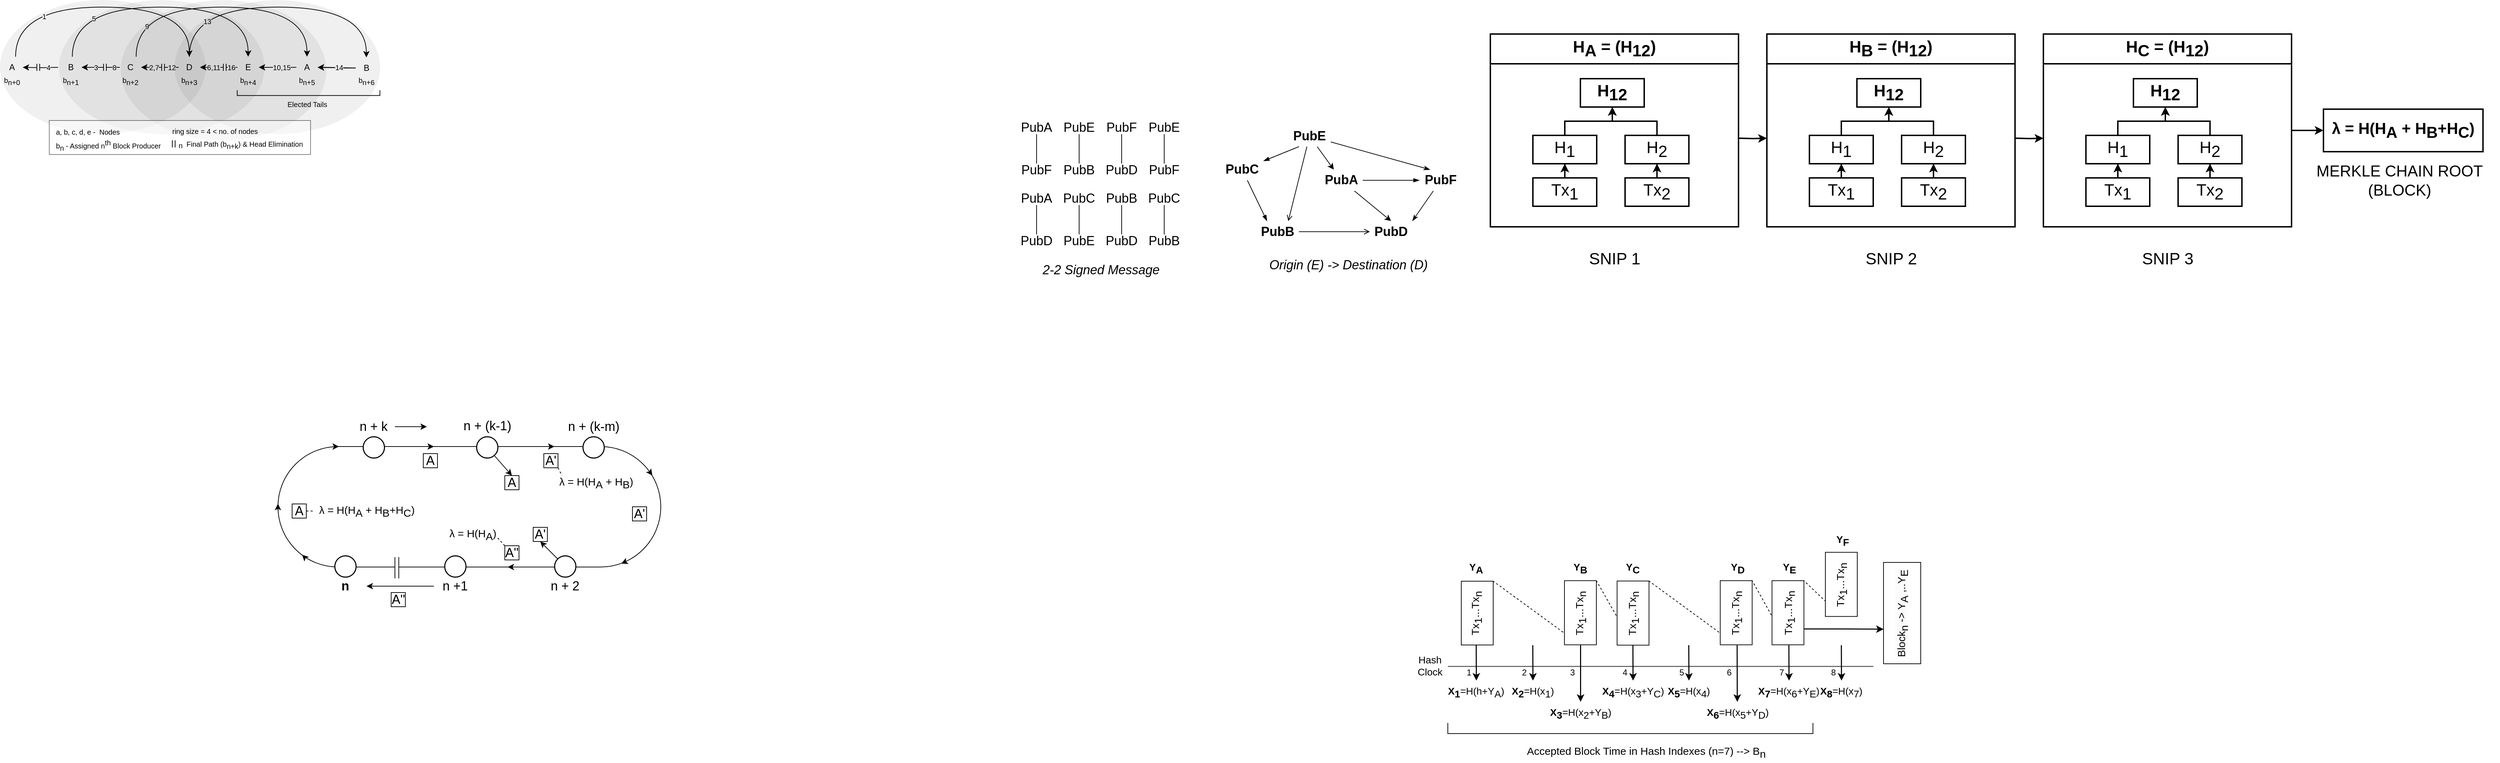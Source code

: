 <mxfile version="20.8.16" type="device"><diagram id="0Ej_qbRGlNVNpoKBugzQ" name="Page-1"><mxGraphModel dx="6409" dy="841" grid="1" gridSize="10" guides="1" tooltips="1" connect="1" arrows="1" fold="1" page="1" pageScale="1" pageWidth="5000" pageHeight="2000" math="0" shadow="0"><root><mxCell id="0"/><mxCell id="1" parent="0"/><mxCell id="7LE8pwpwifRuVBSvRMd0-12" value="" style="rounded=0;orthogonalLoop=1;jettySize=auto;html=1;startArrow=none;fontSize=10;" parent="1" source="7LE8pwpwifRuVBSvRMd0-14" target="7LE8pwpwifRuVBSvRMd0-11" edge="1"><mxGeometry relative="1" as="geometry"/></mxCell><mxCell id="5dLk9Xxh7zEabab1ZJ8P-13" value="" style="edgeStyle=orthogonalEdgeStyle;rounded=0;orthogonalLoop=1;jettySize=auto;html=1;fontSize=23;strokeWidth=2;fontStyle=1;fontFamily=Helvetica;" parent="1" source="5dLk9Xxh7zEabab1ZJ8P-10" target="5dLk9Xxh7zEabab1ZJ8P-12" edge="1"><mxGeometry relative="1" as="geometry"/></mxCell><mxCell id="5dLk9Xxh7zEabab1ZJ8P-10" value="Tx&lt;sub style=&quot;font-size: 23px;&quot;&gt;1&lt;/sub&gt;" style="rounded=0;whiteSpace=wrap;html=1;fontSize=23;strokeWidth=2;fontStyle=0;fontFamily=Helvetica;" parent="1" vertex="1"><mxGeometry x="680" y="631" width="90" height="40" as="geometry"/></mxCell><mxCell id="5dLk9Xxh7zEabab1ZJ8P-15" value="" style="edgeStyle=orthogonalEdgeStyle;rounded=0;orthogonalLoop=1;jettySize=auto;html=1;fontSize=23;strokeWidth=2;fontStyle=1;fontFamily=Helvetica;" parent="1" source="5dLk9Xxh7zEabab1ZJ8P-11" target="5dLk9Xxh7zEabab1ZJ8P-14" edge="1"><mxGeometry relative="1" as="geometry"/></mxCell><mxCell id="5dLk9Xxh7zEabab1ZJ8P-11" value="Tx&lt;sub style=&quot;font-size: 23px;&quot;&gt;2&lt;/sub&gt;" style="rounded=0;whiteSpace=wrap;html=1;fontSize=23;strokeWidth=2;fontStyle=0;fontFamily=Helvetica;" parent="1" vertex="1"><mxGeometry x="810" y="631" width="90" height="40" as="geometry"/></mxCell><mxCell id="5dLk9Xxh7zEabab1ZJ8P-18" style="edgeStyle=orthogonalEdgeStyle;rounded=0;orthogonalLoop=1;jettySize=auto;html=1;entryX=0.5;entryY=1;entryDx=0;entryDy=0;fontSize=23;strokeWidth=2;fontStyle=1;fontFamily=Helvetica;" parent="1" source="5dLk9Xxh7zEabab1ZJ8P-12" target="5dLk9Xxh7zEabab1ZJ8P-16" edge="1"><mxGeometry relative="1" as="geometry"/></mxCell><mxCell id="5dLk9Xxh7zEabab1ZJ8P-12" value="H&lt;sub style=&quot;font-size: 23px;&quot;&gt;1&lt;/sub&gt;" style="rounded=0;whiteSpace=wrap;html=1;fontSize=23;strokeWidth=2;fontStyle=0;fontFamily=Helvetica;" parent="1" vertex="1"><mxGeometry x="680" y="571" width="90" height="40" as="geometry"/></mxCell><mxCell id="5dLk9Xxh7zEabab1ZJ8P-17" value="" style="edgeStyle=orthogonalEdgeStyle;rounded=0;orthogonalLoop=1;jettySize=auto;html=1;fontSize=23;strokeWidth=2;fontStyle=1;fontFamily=Helvetica;" parent="1" source="5dLk9Xxh7zEabab1ZJ8P-14" target="5dLk9Xxh7zEabab1ZJ8P-16" edge="1"><mxGeometry relative="1" as="geometry"/></mxCell><mxCell id="5dLk9Xxh7zEabab1ZJ8P-14" value="H&lt;sub style=&quot;font-size: 23px;&quot;&gt;2&lt;/sub&gt;" style="rounded=0;whiteSpace=wrap;html=1;fontSize=23;strokeWidth=2;fontStyle=0;fontFamily=Helvetica;" parent="1" vertex="1"><mxGeometry x="810" y="571" width="90" height="40" as="geometry"/></mxCell><mxCell id="5dLk9Xxh7zEabab1ZJ8P-16" value="H&lt;sub style=&quot;font-size: 23px;&quot;&gt;12&lt;/sub&gt;" style="rounded=0;whiteSpace=wrap;html=1;fontSize=23;strokeWidth=2;fontStyle=1;fontFamily=Helvetica;" parent="1" vertex="1"><mxGeometry x="747" y="491" width="90" height="40" as="geometry"/></mxCell><mxCell id="5dLk9Xxh7zEabab1ZJ8P-52" value="" style="edgeStyle=orthogonalEdgeStyle;rounded=0;orthogonalLoop=1;jettySize=auto;html=1;fontSize=23;entryX=0;entryY=0.5;entryDx=0;entryDy=0;strokeWidth=2;fontStyle=1;fontFamily=Helvetica;" parent="1" edge="1"><mxGeometry relative="1" as="geometry"><mxPoint x="970" y="575.0" as="sourcePoint"/><mxPoint x="1010" y="575.0" as="targetPoint"/></mxGeometry></mxCell><mxCell id="5dLk9Xxh7zEabab1ZJ8P-21" value="H&lt;sub style=&quot;font-size: 23px;&quot;&gt;A&amp;nbsp;&lt;/sub&gt;&lt;span style=&quot;font-size: 23px;&quot;&gt;=&amp;nbsp;&lt;/span&gt;(H&lt;sub style=&quot;font-size: 23px;&quot;&gt;12&lt;/sub&gt;)" style="swimlane;whiteSpace=wrap;html=1;startSize=42;fontSize=23;strokeWidth=2;fontStyle=1;fontFamily=Helvetica;" parent="1" vertex="1"><mxGeometry x="620" y="428" width="350" height="272" as="geometry"><mxRectangle x="620" y="400" width="140" height="30" as="alternateBounds"/></mxGeometry></mxCell><mxCell id="5dLk9Xxh7zEabab1ZJ8P-42" value="" style="edgeStyle=orthogonalEdgeStyle;rounded=0;orthogonalLoop=1;jettySize=auto;html=1;fontSize=23;strokeWidth=2;fontStyle=1;fontFamily=Helvetica;" parent="1" source="5dLk9Xxh7zEabab1ZJ8P-43" target="5dLk9Xxh7zEabab1ZJ8P-47" edge="1"><mxGeometry relative="1" as="geometry"/></mxCell><mxCell id="5dLk9Xxh7zEabab1ZJ8P-43" value="Tx&lt;sub style=&quot;font-size: 23px;&quot;&gt;1&lt;/sub&gt;" style="rounded=0;whiteSpace=wrap;html=1;fontSize=23;strokeWidth=2;fontStyle=0;fontFamily=Helvetica;" parent="1" vertex="1"><mxGeometry x="1070" y="631" width="90" height="40" as="geometry"/></mxCell><mxCell id="5dLk9Xxh7zEabab1ZJ8P-44" value="" style="edgeStyle=orthogonalEdgeStyle;rounded=0;orthogonalLoop=1;jettySize=auto;html=1;fontSize=23;strokeWidth=2;fontStyle=1;fontFamily=Helvetica;" parent="1" source="5dLk9Xxh7zEabab1ZJ8P-45" target="5dLk9Xxh7zEabab1ZJ8P-49" edge="1"><mxGeometry relative="1" as="geometry"/></mxCell><mxCell id="5dLk9Xxh7zEabab1ZJ8P-45" value="Tx&lt;sub style=&quot;font-size: 23px;&quot;&gt;2&lt;/sub&gt;" style="rounded=0;whiteSpace=wrap;html=1;fontSize=23;strokeWidth=2;fontStyle=0;fontFamily=Helvetica;" parent="1" vertex="1"><mxGeometry x="1200" y="631" width="90" height="40" as="geometry"/></mxCell><mxCell id="5dLk9Xxh7zEabab1ZJ8P-46" style="edgeStyle=orthogonalEdgeStyle;rounded=0;orthogonalLoop=1;jettySize=auto;html=1;entryX=0.5;entryY=1;entryDx=0;entryDy=0;fontSize=23;strokeWidth=2;fontStyle=1;fontFamily=Helvetica;" parent="1" source="5dLk9Xxh7zEabab1ZJ8P-47" target="5dLk9Xxh7zEabab1ZJ8P-50" edge="1"><mxGeometry relative="1" as="geometry"/></mxCell><mxCell id="5dLk9Xxh7zEabab1ZJ8P-47" value="H&lt;sub style=&quot;font-size: 23px;&quot;&gt;1&lt;/sub&gt;" style="rounded=0;whiteSpace=wrap;html=1;fontSize=23;strokeWidth=2;fontStyle=0;fontFamily=Helvetica;" parent="1" vertex="1"><mxGeometry x="1070" y="571" width="90" height="40" as="geometry"/></mxCell><mxCell id="5dLk9Xxh7zEabab1ZJ8P-48" value="" style="edgeStyle=orthogonalEdgeStyle;rounded=0;orthogonalLoop=1;jettySize=auto;html=1;fontSize=23;strokeWidth=2;fontStyle=1;fontFamily=Helvetica;" parent="1" source="5dLk9Xxh7zEabab1ZJ8P-49" target="5dLk9Xxh7zEabab1ZJ8P-50" edge="1"><mxGeometry relative="1" as="geometry"/></mxCell><mxCell id="5dLk9Xxh7zEabab1ZJ8P-49" value="H&lt;sub style=&quot;font-size: 23px;&quot;&gt;2&lt;/sub&gt;" style="rounded=0;whiteSpace=wrap;html=1;fontSize=23;strokeWidth=2;fontStyle=0;fontFamily=Helvetica;" parent="1" vertex="1"><mxGeometry x="1200" y="571" width="90" height="40" as="geometry"/></mxCell><mxCell id="5dLk9Xxh7zEabab1ZJ8P-50" value="H&lt;sub style=&quot;font-size: 23px;&quot;&gt;12&lt;/sub&gt;" style="rounded=0;whiteSpace=wrap;html=1;fontSize=23;strokeWidth=2;fontStyle=1;fontFamily=Helvetica;" parent="1" vertex="1"><mxGeometry x="1137" y="491" width="90" height="40" as="geometry"/></mxCell><mxCell id="5dLk9Xxh7zEabab1ZJ8P-63" value="" style="edgeStyle=orthogonalEdgeStyle;rounded=0;orthogonalLoop=1;jettySize=auto;html=1;fontSize=23;entryX=0;entryY=0.5;entryDx=0;entryDy=0;strokeWidth=2;fontStyle=1;fontFamily=Helvetica;" parent="1" edge="1"><mxGeometry relative="1" as="geometry"><mxPoint x="1360" y="575.0" as="sourcePoint"/><mxPoint x="1400" y="575.0" as="targetPoint"/></mxGeometry></mxCell><mxCell id="5dLk9Xxh7zEabab1ZJ8P-51" value="H&lt;sub style=&quot;border-color: var(--border-color); font-size: 23px;&quot;&gt;B&amp;nbsp;&lt;/sub&gt;&lt;span style=&quot;border-color: var(--border-color); font-size: 23px;&quot;&gt;=&amp;nbsp;&lt;/span&gt;(H&lt;sub style=&quot;border-color: var(--border-color); font-size: 23px;&quot;&gt;12&lt;/sub&gt;)" style="swimlane;whiteSpace=wrap;html=1;startSize=42;fontSize=23;strokeWidth=2;fontStyle=1;fontFamily=Helvetica;" parent="1" vertex="1"><mxGeometry x="1010" y="428" width="350" height="272" as="geometry"><mxRectangle x="620" y="400" width="140" height="30" as="alternateBounds"/></mxGeometry></mxCell><mxCell id="5dLk9Xxh7zEabab1ZJ8P-53" value="" style="edgeStyle=orthogonalEdgeStyle;rounded=0;orthogonalLoop=1;jettySize=auto;html=1;fontSize=23;strokeWidth=2;fontStyle=1;fontFamily=Helvetica;" parent="1" source="5dLk9Xxh7zEabab1ZJ8P-54" target="5dLk9Xxh7zEabab1ZJ8P-58" edge="1"><mxGeometry relative="1" as="geometry"/></mxCell><mxCell id="5dLk9Xxh7zEabab1ZJ8P-54" value="Tx&lt;sub style=&quot;font-size: 23px;&quot;&gt;1&lt;/sub&gt;" style="rounded=0;whiteSpace=wrap;html=1;fontSize=23;strokeWidth=2;fontStyle=0;fontFamily=Helvetica;" parent="1" vertex="1"><mxGeometry x="1460" y="631" width="90" height="40" as="geometry"/></mxCell><mxCell id="5dLk9Xxh7zEabab1ZJ8P-55" value="" style="edgeStyle=orthogonalEdgeStyle;rounded=0;orthogonalLoop=1;jettySize=auto;html=1;fontSize=23;strokeWidth=2;fontStyle=1;fontFamily=Helvetica;" parent="1" source="5dLk9Xxh7zEabab1ZJ8P-56" target="5dLk9Xxh7zEabab1ZJ8P-60" edge="1"><mxGeometry relative="1" as="geometry"/></mxCell><mxCell id="5dLk9Xxh7zEabab1ZJ8P-56" value="Tx&lt;sub style=&quot;font-size: 23px;&quot;&gt;2&lt;/sub&gt;" style="rounded=0;whiteSpace=wrap;html=1;fontSize=23;strokeWidth=2;fontStyle=0;fontFamily=Helvetica;" parent="1" vertex="1"><mxGeometry x="1590" y="631" width="90" height="40" as="geometry"/></mxCell><mxCell id="5dLk9Xxh7zEabab1ZJ8P-57" style="edgeStyle=orthogonalEdgeStyle;rounded=0;orthogonalLoop=1;jettySize=auto;html=1;entryX=0.5;entryY=1;entryDx=0;entryDy=0;fontSize=23;strokeWidth=2;fontStyle=1;fontFamily=Helvetica;" parent="1" source="5dLk9Xxh7zEabab1ZJ8P-58" target="5dLk9Xxh7zEabab1ZJ8P-61" edge="1"><mxGeometry relative="1" as="geometry"/></mxCell><mxCell id="5dLk9Xxh7zEabab1ZJ8P-58" value="H&lt;sub style=&quot;font-size: 23px;&quot;&gt;1&lt;/sub&gt;" style="rounded=0;whiteSpace=wrap;html=1;fontSize=23;strokeWidth=2;fontStyle=0;fontFamily=Helvetica;" parent="1" vertex="1"><mxGeometry x="1460" y="571" width="90" height="40" as="geometry"/></mxCell><mxCell id="5dLk9Xxh7zEabab1ZJ8P-59" value="" style="edgeStyle=orthogonalEdgeStyle;rounded=0;orthogonalLoop=1;jettySize=auto;html=1;fontSize=23;strokeWidth=2;fontStyle=1;fontFamily=Helvetica;" parent="1" source="5dLk9Xxh7zEabab1ZJ8P-60" target="5dLk9Xxh7zEabab1ZJ8P-61" edge="1"><mxGeometry relative="1" as="geometry"/></mxCell><mxCell id="5dLk9Xxh7zEabab1ZJ8P-60" value="H&lt;sub style=&quot;font-size: 23px;&quot;&gt;2&lt;/sub&gt;" style="rounded=0;whiteSpace=wrap;html=1;fontSize=23;strokeWidth=2;fontStyle=0;fontFamily=Helvetica;" parent="1" vertex="1"><mxGeometry x="1590" y="571" width="90" height="40" as="geometry"/></mxCell><mxCell id="5dLk9Xxh7zEabab1ZJ8P-61" value="H&lt;sub style=&quot;font-size: 23px;&quot;&gt;12&lt;/sub&gt;" style="rounded=0;whiteSpace=wrap;html=1;fontSize=23;strokeWidth=2;fontStyle=1;fontFamily=Helvetica;" parent="1" vertex="1"><mxGeometry x="1527" y="491" width="90" height="40" as="geometry"/></mxCell><mxCell id="5dLk9Xxh7zEabab1ZJ8P-65" value="" style="edgeStyle=orthogonalEdgeStyle;rounded=0;orthogonalLoop=1;jettySize=auto;html=1;fontSize=23;strokeWidth=2;fontStyle=1;fontFamily=Helvetica;" parent="1" source="5dLk9Xxh7zEabab1ZJ8P-62" target="5dLk9Xxh7zEabab1ZJ8P-64" edge="1"><mxGeometry relative="1" as="geometry"/></mxCell><mxCell id="5dLk9Xxh7zEabab1ZJ8P-62" value="H&lt;sub style=&quot;border-color: var(--border-color); font-size: 23px;&quot;&gt;C&amp;nbsp;&lt;/sub&gt;&lt;span style=&quot;border-color: var(--border-color); font-size: 23px;&quot;&gt;=&amp;nbsp;&lt;/span&gt;(H&lt;sub style=&quot;border-color: var(--border-color); font-size: 23px;&quot;&gt;12&lt;/sub&gt;)" style="swimlane;whiteSpace=wrap;html=1;startSize=42;fontSize=23;strokeWidth=2;fontStyle=1;fontFamily=Helvetica;" parent="1" vertex="1"><mxGeometry x="1400" y="428" width="350" height="272" as="geometry"><mxRectangle x="620" y="400" width="140" height="30" as="alternateBounds"/></mxGeometry></mxCell><mxCell id="5dLk9Xxh7zEabab1ZJ8P-64" value="&lt;span style=&quot;text-align: start; font-size: 22px;&quot;&gt;&lt;font style=&quot;font-size: 22px;&quot;&gt;λ = H(H&lt;/font&gt;&lt;sub style=&quot;font-size: 22px;&quot;&gt;A&lt;/sub&gt;&lt;font style=&quot;font-size: 22px;&quot;&gt;&amp;nbsp;+ H&lt;sub style=&quot;font-size: 22px;&quot;&gt;B&lt;/sub&gt;+H&lt;span style=&quot;font-size: 22px;&quot;&gt;&lt;sub style=&quot;font-size: 22px;&quot;&gt;C&lt;/sub&gt;&lt;/span&gt;&lt;/font&gt;&lt;font style=&quot;font-size: 22px;&quot;&gt;)&lt;/font&gt;&lt;/span&gt;" style="whiteSpace=wrap;html=1;fontSize=22;fontStyle=1;startSize=42;strokeWidth=2;fontFamily=Helvetica;" parent="1" vertex="1"><mxGeometry x="1795" y="534" width="225" height="60" as="geometry"/></mxCell><mxCell id="5dLk9Xxh7zEabab1ZJ8P-66" value="&lt;font style=&quot;font-size: 23px;&quot;&gt;SNIP 1&lt;/font&gt;" style="text;html=1;strokeColor=none;fillColor=none;align=center;verticalAlign=middle;whiteSpace=wrap;rounded=0;labelBackgroundColor=none;strokeWidth=2;fontSize=23;fontColor=#000000;fontStyle=0;fontFamily=Helvetica;" parent="1" vertex="1"><mxGeometry x="732.5" y="730" width="125" height="30" as="geometry"/></mxCell><mxCell id="5dLk9Xxh7zEabab1ZJ8P-67" value="&lt;font style=&quot;font-size: 23px;&quot;&gt;SNIP 2&lt;/font&gt;" style="text;html=1;strokeColor=none;fillColor=none;align=center;verticalAlign=middle;whiteSpace=wrap;rounded=0;labelBackgroundColor=none;strokeWidth=2;fontSize=23;fontColor=#000000;fontStyle=0;fontFamily=Helvetica;" parent="1" vertex="1"><mxGeometry x="1117.5" y="730" width="135" height="30" as="geometry"/></mxCell><mxCell id="5dLk9Xxh7zEabab1ZJ8P-68" value="&lt;font style=&quot;font-size: 23px;&quot;&gt;SNIP 3&lt;/font&gt;" style="text;html=1;strokeColor=none;fillColor=none;align=center;verticalAlign=middle;whiteSpace=wrap;rounded=0;labelBackgroundColor=none;strokeWidth=2;fontSize=23;fontColor=#000000;fontStyle=0;fontFamily=Helvetica;" parent="1" vertex="1"><mxGeometry x="1502.5" y="730" width="145" height="30" as="geometry"/></mxCell><mxCell id="5dLk9Xxh7zEabab1ZJ8P-69" value="&lt;font style=&quot;font-size: 22px;&quot;&gt;MERKLE CHAIN ROOT (BLOCK)&lt;/font&gt;" style="text;html=1;strokeColor=none;fillColor=none;align=center;verticalAlign=middle;whiteSpace=wrap;rounded=0;labelBackgroundColor=none;strokeWidth=2;fontSize=22;fontColor=#000000;fontStyle=0;fontFamily=Helvetica;" parent="1" vertex="1"><mxGeometry x="1762.11" y="620" width="280.78" height="30" as="geometry"/></mxCell><mxCell id="zUMWPiUUcb4cKKIb8z17-1" value="" style="group" parent="1" vertex="1" connectable="0"><mxGeometry x="-50" y="550.005" width="630" height="226.25" as="geometry"/></mxCell><mxCell id="5dLk9Xxh7zEabab1ZJ8P-113" value="PubA" style="text;html=1;strokeColor=none;fillColor=none;align=center;verticalAlign=middle;whiteSpace=wrap;rounded=0;labelBackgroundColor=none;strokeWidth=1;fontFamily=Helvetica;fontSize=18;fontColor=#000000;fontStyle=1;container=0;" parent="zUMWPiUUcb4cKKIb8z17-1" vertex="1"><mxGeometry x="430" y="69.375" width="60" height="30" as="geometry"/></mxCell><mxCell id="5dLk9Xxh7zEabab1ZJ8P-114" value="PubB" style="text;html=1;strokeColor=none;fillColor=none;align=center;verticalAlign=middle;whiteSpace=wrap;rounded=0;labelBackgroundColor=none;strokeWidth=1;fontFamily=Helvetica;fontSize=18;fontColor=#000000;fontStyle=1;container=0;" parent="zUMWPiUUcb4cKKIb8z17-1" vertex="1"><mxGeometry x="340" y="141.875" width="60" height="30" as="geometry"/></mxCell><mxCell id="5dLk9Xxh7zEabab1ZJ8P-115" value="PubD" style="text;html=1;strokeColor=none;fillColor=none;align=center;verticalAlign=middle;whiteSpace=wrap;rounded=0;labelBackgroundColor=none;strokeWidth=1;fontFamily=Helvetica;fontSize=18;fontColor=#000000;fontStyle=1;container=0;" parent="zUMWPiUUcb4cKKIb8z17-1" vertex="1"><mxGeometry x="500" y="141.875" width="60" height="30" as="geometry"/></mxCell><mxCell id="5dLk9Xxh7zEabab1ZJ8P-112" value="" style="endArrow=none;html=1;rounded=0;strokeWidth=1;fontFamily=Helvetica;fontSize=18;fontColor=#000000;exitX=0.5;exitY=0;exitDx=0;exitDy=0;startArrow=classic;startFill=1;fontStyle=1" parent="zUMWPiUUcb4cKKIb8z17-1" source="5dLk9Xxh7zEabab1ZJ8P-115" target="5dLk9Xxh7zEabab1ZJ8P-113" edge="1"><mxGeometry width="50" height="50" relative="1" as="geometry"><mxPoint x="410" y="134.375" as="sourcePoint"/><mxPoint x="460" y="84.375" as="targetPoint"/></mxGeometry></mxCell><mxCell id="5dLk9Xxh7zEabab1ZJ8P-116" value="" style="edgeStyle=orthogonalEdgeStyle;rounded=0;orthogonalLoop=1;jettySize=auto;html=1;strokeWidth=1;fontFamily=Helvetica;fontSize=18;fontColor=#000000;endArrow=open;endFill=0;fontStyle=1" parent="zUMWPiUUcb4cKKIb8z17-1" source="5dLk9Xxh7zEabab1ZJ8P-114" target="5dLk9Xxh7zEabab1ZJ8P-115" edge="1"><mxGeometry relative="1" as="geometry"/></mxCell><mxCell id="5dLk9Xxh7zEabab1ZJ8P-117" value="PubC" style="text;html=1;strokeColor=none;fillColor=none;align=center;verticalAlign=middle;whiteSpace=wrap;rounded=0;labelBackgroundColor=none;strokeWidth=1;fontFamily=Helvetica;fontSize=18;fontColor=#000000;fontStyle=1;container=0;" parent="zUMWPiUUcb4cKKIb8z17-1" vertex="1"><mxGeometry x="290" y="54.375" width="60" height="30" as="geometry"/></mxCell><mxCell id="5dLk9Xxh7zEabab1ZJ8P-118" value="" style="rounded=0;orthogonalLoop=1;jettySize=auto;html=1;strokeWidth=1;fontFamily=Helvetica;fontSize=18;fontColor=#000000;endArrow=none;endFill=0;exitX=0.25;exitY=0;exitDx=0;exitDy=0;startArrow=blockThin;startFill=1;fontStyle=1" parent="zUMWPiUUcb4cKKIb8z17-1" source="5dLk9Xxh7zEabab1ZJ8P-114" target="5dLk9Xxh7zEabab1ZJ8P-117" edge="1"><mxGeometry relative="1" as="geometry"/></mxCell><mxCell id="5dLk9Xxh7zEabab1ZJ8P-121" style="rounded=0;orthogonalLoop=1;jettySize=auto;html=1;entryX=1;entryY=0;entryDx=0;entryDy=0;strokeWidth=1;fontFamily=Helvetica;fontSize=18;fontColor=#000000;endArrow=classicThin;endFill=1;fontStyle=1" parent="zUMWPiUUcb4cKKIb8z17-1" source="5dLk9Xxh7zEabab1ZJ8P-119" target="5dLk9Xxh7zEabab1ZJ8P-115" edge="1"><mxGeometry relative="1" as="geometry"/></mxCell><mxCell id="5dLk9Xxh7zEabab1ZJ8P-119" value="PubF" style="text;html=1;strokeColor=none;fillColor=none;align=center;verticalAlign=middle;whiteSpace=wrap;rounded=0;labelBackgroundColor=none;strokeWidth=1;fontFamily=Helvetica;fontSize=18;fontColor=#000000;fontStyle=1;container=0;" parent="zUMWPiUUcb4cKKIb8z17-1" vertex="1"><mxGeometry x="570" y="69.375" width="60" height="30" as="geometry"/></mxCell><mxCell id="5dLk9Xxh7zEabab1ZJ8P-120" value="" style="edgeStyle=orthogonalEdgeStyle;rounded=0;orthogonalLoop=1;jettySize=auto;html=1;strokeWidth=1;fontFamily=Helvetica;fontSize=18;fontColor=#000000;endArrow=blockThin;endFill=1;fontStyle=1" parent="zUMWPiUUcb4cKKIb8z17-1" source="5dLk9Xxh7zEabab1ZJ8P-113" target="5dLk9Xxh7zEabab1ZJ8P-119" edge="1"><mxGeometry relative="1" as="geometry"/></mxCell><mxCell id="5dLk9Xxh7zEabab1ZJ8P-127" style="edgeStyle=none;rounded=0;orthogonalLoop=1;jettySize=auto;html=1;entryX=0.75;entryY=0;entryDx=0;entryDy=0;strokeWidth=1;fontFamily=Helvetica;fontSize=18;fontColor=#000000;endArrow=open;endFill=0;fontStyle=1" parent="zUMWPiUUcb4cKKIb8z17-1" source="5dLk9Xxh7zEabab1ZJ8P-122" target="5dLk9Xxh7zEabab1ZJ8P-114" edge="1"><mxGeometry relative="1" as="geometry"/></mxCell><mxCell id="5dLk9Xxh7zEabab1ZJ8P-128" style="edgeStyle=none;rounded=0;orthogonalLoop=1;jettySize=auto;html=1;entryX=0.25;entryY=0;entryDx=0;entryDy=0;strokeWidth=1;fontFamily=Helvetica;fontSize=18;fontColor=#000000;endArrow=classicThin;endFill=1;fontStyle=1" parent="zUMWPiUUcb4cKKIb8z17-1" source="5dLk9Xxh7zEabab1ZJ8P-122" target="5dLk9Xxh7zEabab1ZJ8P-119" edge="1"><mxGeometry relative="1" as="geometry"/></mxCell><mxCell id="5dLk9Xxh7zEabab1ZJ8P-122" value="PubE" style="text;html=1;strokeColor=none;fillColor=none;align=center;verticalAlign=middle;whiteSpace=wrap;rounded=0;labelBackgroundColor=none;strokeWidth=1;fontFamily=Helvetica;fontSize=18;fontColor=#000000;fontStyle=1;container=0;" parent="zUMWPiUUcb4cKKIb8z17-1" vertex="1"><mxGeometry x="385" y="6.875" width="60" height="30" as="geometry"/></mxCell><mxCell id="5dLk9Xxh7zEabab1ZJ8P-123" value="" style="edgeStyle=none;rounded=0;orthogonalLoop=1;jettySize=auto;html=1;strokeWidth=1;fontFamily=Helvetica;fontSize=18;fontColor=#000000;endArrow=none;endFill=0;startArrow=classic;startFill=1;fontStyle=1" parent="zUMWPiUUcb4cKKIb8z17-1" source="5dLk9Xxh7zEabab1ZJ8P-113" target="5dLk9Xxh7zEabab1ZJ8P-122" edge="1"><mxGeometry relative="1" as="geometry"/></mxCell><mxCell id="5dLk9Xxh7zEabab1ZJ8P-125" style="edgeStyle=none;rounded=0;orthogonalLoop=1;jettySize=auto;html=1;entryX=0.25;entryY=1;entryDx=0;entryDy=0;strokeWidth=1;fontFamily=Helvetica;fontSize=18;fontColor=#000000;endArrow=none;endFill=0;startArrow=blockThin;startFill=1;fontStyle=1" parent="zUMWPiUUcb4cKKIb8z17-1" source="5dLk9Xxh7zEabab1ZJ8P-117" target="5dLk9Xxh7zEabab1ZJ8P-122" edge="1"><mxGeometry relative="1" as="geometry"/></mxCell><mxCell id="5dLk9Xxh7zEabab1ZJ8P-129" value="&lt;font&gt;Origin (E) -&amp;gt; Destination (D)&lt;/font&gt;" style="text;html=1;strokeColor=none;fillColor=none;align=center;verticalAlign=middle;whiteSpace=wrap;rounded=0;labelBackgroundColor=none;strokeWidth=1;fontFamily=Helvetica;fontSize=18;fontColor=#000000;fontStyle=2;container=0;" parent="zUMWPiUUcb4cKKIb8z17-1" vertex="1"><mxGeometry x="349.25" y="189.375" width="241.5" height="30" as="geometry"/></mxCell><mxCell id="5dLk9Xxh7zEabab1ZJ8P-134" value="&lt;font&gt;2-2 Signed Message&lt;/font&gt;" style="text;html=1;strokeColor=none;fillColor=none;align=center;verticalAlign=middle;whiteSpace=wrap;rounded=0;labelBackgroundColor=none;strokeWidth=1;fontFamily=Helvetica;fontSize=18;fontColor=#000000;fontStyle=2;container=0;" parent="zUMWPiUUcb4cKKIb8z17-1" vertex="1"><mxGeometry y="196.25" width="241.5" height="30" as="geometry"/></mxCell><mxCell id="5dLk9Xxh7zEabab1ZJ8P-73" value="" style="endArrow=none;html=1;rounded=0;strokeWidth=1;fontFamily=Helvetica;fontSize=18;fontColor=#000000;fontStyle=0" parent="zUMWPiUUcb4cKKIb8z17-1" target="5dLk9Xxh7zEabab1ZJ8P-74" edge="1"><mxGeometry x="-0.5" width="50" height="50" relative="1" as="geometry"><mxPoint x="30" y="160.8" as="sourcePoint"/><mxPoint x="30" y="109.6" as="targetPoint"/><mxPoint as="offset"/></mxGeometry></mxCell><mxCell id="5dLk9Xxh7zEabab1ZJ8P-74" value="PubA" style="text;html=1;strokeColor=none;fillColor=none;align=center;verticalAlign=middle;whiteSpace=wrap;rounded=0;labelBackgroundColor=none;strokeWidth=1;fontFamily=Helvetica;fontSize=18;fontColor=#000000;fontStyle=0;container=0;" parent="zUMWPiUUcb4cKKIb8z17-1" vertex="1"><mxGeometry y="100" width="60" height="19.2" as="geometry"/></mxCell><mxCell id="5dLk9Xxh7zEabab1ZJ8P-75" value="PubD" style="text;html=1;strokeColor=none;fillColor=none;align=center;verticalAlign=middle;whiteSpace=wrap;rounded=0;labelBackgroundColor=none;strokeWidth=1;fontFamily=Helvetica;fontSize=18;fontColor=#000000;fontStyle=0;container=0;" parent="zUMWPiUUcb4cKKIb8z17-1" vertex="1"><mxGeometry y="160.8" width="60" height="19.2" as="geometry"/></mxCell><mxCell id="5dLk9Xxh7zEabab1ZJ8P-76" value="" style="endArrow=none;html=1;rounded=0;strokeWidth=1;fontFamily=Helvetica;fontSize=18;fontColor=#000000;fontStyle=0" parent="zUMWPiUUcb4cKKIb8z17-1" target="5dLk9Xxh7zEabab1ZJ8P-77" edge="1"><mxGeometry x="-0.5" width="50" height="50" relative="1" as="geometry"><mxPoint x="150" y="160.8" as="sourcePoint"/><mxPoint x="150" y="109.6" as="targetPoint"/><mxPoint as="offset"/></mxGeometry></mxCell><mxCell id="5dLk9Xxh7zEabab1ZJ8P-77" value="PubB" style="text;html=1;strokeColor=none;fillColor=none;align=center;verticalAlign=middle;whiteSpace=wrap;rounded=0;labelBackgroundColor=none;strokeWidth=1;fontFamily=Helvetica;fontSize=18;fontColor=#000000;fontStyle=0;container=0;" parent="zUMWPiUUcb4cKKIb8z17-1" vertex="1"><mxGeometry x="120" y="100" width="60" height="19.2" as="geometry"/></mxCell><mxCell id="5dLk9Xxh7zEabab1ZJ8P-78" value="PubD" style="text;html=1;strokeColor=none;fillColor=none;align=center;verticalAlign=middle;whiteSpace=wrap;rounded=0;labelBackgroundColor=none;strokeWidth=1;fontFamily=Helvetica;fontSize=18;fontColor=#000000;fontStyle=0;container=0;" parent="zUMWPiUUcb4cKKIb8z17-1" vertex="1"><mxGeometry x="120" y="160.8" width="60" height="19.2" as="geometry"/></mxCell><mxCell id="5dLk9Xxh7zEabab1ZJ8P-79" value="" style="endArrow=none;html=1;rounded=0;strokeWidth=1;fontFamily=Helvetica;fontSize=18;fontColor=#000000;fontStyle=0" parent="zUMWPiUUcb4cKKIb8z17-1" target="5dLk9Xxh7zEabab1ZJ8P-80" edge="1"><mxGeometry x="-0.5" width="50" height="50" relative="1" as="geometry"><mxPoint x="210" y="160.8" as="sourcePoint"/><mxPoint x="210" y="109.6" as="targetPoint"/><mxPoint as="offset"/></mxGeometry></mxCell><mxCell id="5dLk9Xxh7zEabab1ZJ8P-80" value="PubC" style="text;html=1;strokeColor=none;fillColor=none;align=center;verticalAlign=middle;whiteSpace=wrap;rounded=0;labelBackgroundColor=none;strokeWidth=1;fontFamily=Helvetica;fontSize=18;fontColor=#000000;fontStyle=0;container=0;" parent="zUMWPiUUcb4cKKIb8z17-1" vertex="1"><mxGeometry x="180" y="100" width="60" height="19.2" as="geometry"/></mxCell><mxCell id="5dLk9Xxh7zEabab1ZJ8P-81" value="PubB" style="text;html=1;strokeColor=none;fillColor=none;align=center;verticalAlign=middle;whiteSpace=wrap;rounded=0;labelBackgroundColor=none;strokeWidth=1;fontFamily=Helvetica;fontSize=18;fontColor=#000000;fontStyle=0;container=0;" parent="zUMWPiUUcb4cKKIb8z17-1" vertex="1"><mxGeometry x="180" y="160.8" width="60" height="19.2" as="geometry"/></mxCell><mxCell id="5dLk9Xxh7zEabab1ZJ8P-70" value="" style="endArrow=none;html=1;rounded=0;strokeWidth=1;fontFamily=Helvetica;fontSize=18;fontColor=#000000;fontStyle=0" parent="zUMWPiUUcb4cKKIb8z17-1" target="5dLk9Xxh7zEabab1ZJ8P-71" edge="1"><mxGeometry x="-0.5" width="50" height="50" relative="1" as="geometry"><mxPoint x="90" y="160.8" as="sourcePoint"/><mxPoint x="90" y="109.6" as="targetPoint"/><mxPoint as="offset"/></mxGeometry></mxCell><mxCell id="5dLk9Xxh7zEabab1ZJ8P-71" value="PubC" style="text;html=1;strokeColor=none;fillColor=none;align=center;verticalAlign=middle;whiteSpace=wrap;rounded=0;labelBackgroundColor=none;strokeWidth=1;fontFamily=Helvetica;fontSize=18;fontColor=#000000;fontStyle=0;container=0;" parent="zUMWPiUUcb4cKKIb8z17-1" vertex="1"><mxGeometry x="60" y="100" width="60" height="19.2" as="geometry"/></mxCell><mxCell id="5dLk9Xxh7zEabab1ZJ8P-72" value="PubE" style="text;html=1;strokeColor=none;fillColor=none;align=center;verticalAlign=middle;whiteSpace=wrap;rounded=0;labelBackgroundColor=none;strokeWidth=1;fontFamily=Helvetica;fontSize=18;fontColor=#000000;fontStyle=0;container=0;" parent="zUMWPiUUcb4cKKIb8z17-1" vertex="1"><mxGeometry x="60" y="160.8" width="60" height="19.2" as="geometry"/></mxCell><mxCell id="5dLk9Xxh7zEabab1ZJ8P-96" value="" style="endArrow=none;html=1;rounded=0;strokeWidth=1;fontFamily=Helvetica;fontSize=18;fontColor=#000000;fontStyle=0" parent="zUMWPiUUcb4cKKIb8z17-1" target="5dLk9Xxh7zEabab1ZJ8P-97" edge="1"><mxGeometry x="-0.5" width="50" height="50" relative="1" as="geometry"><mxPoint x="30" y="60.8" as="sourcePoint"/><mxPoint x="30" y="9.6" as="targetPoint"/><mxPoint as="offset"/></mxGeometry></mxCell><mxCell id="5dLk9Xxh7zEabab1ZJ8P-97" value="PubA" style="text;html=1;strokeColor=none;fillColor=none;align=center;verticalAlign=middle;whiteSpace=wrap;rounded=0;labelBackgroundColor=none;strokeWidth=1;fontFamily=Helvetica;fontSize=18;fontColor=#000000;fontStyle=0;container=0;" parent="zUMWPiUUcb4cKKIb8z17-1" vertex="1"><mxGeometry width="60" height="19.2" as="geometry"/></mxCell><mxCell id="5dLk9Xxh7zEabab1ZJ8P-98" value="PubF" style="text;html=1;strokeColor=none;fillColor=none;align=center;verticalAlign=middle;whiteSpace=wrap;rounded=0;labelBackgroundColor=none;strokeWidth=1;fontFamily=Helvetica;fontSize=18;fontColor=#000000;fontStyle=0;container=0;" parent="zUMWPiUUcb4cKKIb8z17-1" vertex="1"><mxGeometry y="60.8" width="60" height="19.2" as="geometry"/></mxCell><mxCell id="5dLk9Xxh7zEabab1ZJ8P-100" value="" style="endArrow=none;html=1;rounded=0;strokeWidth=1;fontFamily=Helvetica;fontSize=18;fontColor=#000000;fontStyle=0" parent="zUMWPiUUcb4cKKIb8z17-1" target="5dLk9Xxh7zEabab1ZJ8P-101" edge="1"><mxGeometry x="-0.5" width="50" height="50" relative="1" as="geometry"><mxPoint x="150" y="60.8" as="sourcePoint"/><mxPoint x="150" y="9.6" as="targetPoint"/><mxPoint as="offset"/></mxGeometry></mxCell><mxCell id="5dLk9Xxh7zEabab1ZJ8P-101" value="PubF" style="text;html=1;strokeColor=none;fillColor=none;align=center;verticalAlign=middle;whiteSpace=wrap;rounded=0;labelBackgroundColor=none;strokeWidth=1;fontFamily=Helvetica;fontSize=18;fontColor=#000000;fontStyle=0;container=0;" parent="zUMWPiUUcb4cKKIb8z17-1" vertex="1"><mxGeometry x="120" width="60" height="19.2" as="geometry"/></mxCell><mxCell id="5dLk9Xxh7zEabab1ZJ8P-102" value="PubD" style="text;html=1;strokeColor=none;fillColor=none;align=center;verticalAlign=middle;whiteSpace=wrap;rounded=0;labelBackgroundColor=none;strokeWidth=1;fontFamily=Helvetica;fontSize=18;fontColor=#000000;fontStyle=0;container=0;" parent="zUMWPiUUcb4cKKIb8z17-1" vertex="1"><mxGeometry x="120" y="60.8" width="60" height="19.2" as="geometry"/></mxCell><mxCell id="5dLk9Xxh7zEabab1ZJ8P-104" value="" style="endArrow=none;html=1;rounded=0;strokeWidth=1;fontFamily=Helvetica;fontSize=18;fontColor=#000000;fontStyle=0" parent="zUMWPiUUcb4cKKIb8z17-1" target="5dLk9Xxh7zEabab1ZJ8P-105" edge="1"><mxGeometry x="-0.5" width="50" height="50" relative="1" as="geometry"><mxPoint x="210" y="60.8" as="sourcePoint"/><mxPoint x="210" y="9.6" as="targetPoint"/><mxPoint as="offset"/></mxGeometry></mxCell><mxCell id="5dLk9Xxh7zEabab1ZJ8P-105" value="PubE" style="text;html=1;strokeColor=none;fillColor=none;align=center;verticalAlign=middle;whiteSpace=wrap;rounded=0;labelBackgroundColor=none;strokeWidth=1;fontFamily=Helvetica;fontSize=18;fontColor=#000000;fontStyle=0;container=0;" parent="zUMWPiUUcb4cKKIb8z17-1" vertex="1"><mxGeometry x="180" width="60" height="19.2" as="geometry"/></mxCell><mxCell id="5dLk9Xxh7zEabab1ZJ8P-106" value="PubF" style="text;html=1;strokeColor=none;fillColor=none;align=center;verticalAlign=middle;whiteSpace=wrap;rounded=0;labelBackgroundColor=none;strokeWidth=1;fontFamily=Helvetica;fontSize=18;fontColor=#000000;fontStyle=0;container=0;" parent="zUMWPiUUcb4cKKIb8z17-1" vertex="1"><mxGeometry x="180" y="60.8" width="60" height="19.2" as="geometry"/></mxCell><mxCell id="5dLk9Xxh7zEabab1ZJ8P-108" value="" style="endArrow=none;html=1;rounded=0;strokeWidth=1;fontFamily=Helvetica;fontSize=18;fontColor=#000000;fontStyle=0" parent="zUMWPiUUcb4cKKIb8z17-1" target="5dLk9Xxh7zEabab1ZJ8P-109" edge="1"><mxGeometry x="-0.5" width="50" height="50" relative="1" as="geometry"><mxPoint x="90" y="60.8" as="sourcePoint"/><mxPoint x="90" y="9.6" as="targetPoint"/><mxPoint as="offset"/></mxGeometry></mxCell><mxCell id="5dLk9Xxh7zEabab1ZJ8P-109" value="PubE" style="text;html=1;strokeColor=none;fillColor=none;align=center;verticalAlign=middle;whiteSpace=wrap;rounded=0;labelBackgroundColor=none;strokeWidth=1;fontFamily=Helvetica;fontSize=18;fontColor=#000000;fontStyle=0;container=0;" parent="zUMWPiUUcb4cKKIb8z17-1" vertex="1"><mxGeometry x="60" width="60" height="19.2" as="geometry"/></mxCell><mxCell id="5dLk9Xxh7zEabab1ZJ8P-110" value="PubB" style="text;html=1;strokeColor=none;fillColor=none;align=center;verticalAlign=middle;whiteSpace=wrap;rounded=0;labelBackgroundColor=none;strokeWidth=1;fontFamily=Helvetica;fontSize=18;fontColor=#000000;fontStyle=0;container=0;" parent="zUMWPiUUcb4cKKIb8z17-1" vertex="1"><mxGeometry x="60" y="60.8" width="60" height="19.2" as="geometry"/></mxCell><mxCell id="zUMWPiUUcb4cKKIb8z17-2" value="" style="endArrow=none;html=1;rounded=0;strokeWidth=1.5;strokeColor=#666666;" parent="1" edge="1"><mxGeometry width="50" height="50" relative="1" as="geometry"><mxPoint x="560" y="1320" as="sourcePoint"/><mxPoint x="1160" y="1320" as="targetPoint"/></mxGeometry></mxCell><mxCell id="zUMWPiUUcb4cKKIb8z17-3" value="" style="rounded=0;whiteSpace=wrap;html=1;rotation=90;strokeWidth=1;" parent="1" vertex="1"><mxGeometry x="556.5" y="1222.5" width="90" height="45" as="geometry"/></mxCell><mxCell id="zUMWPiUUcb4cKKIb8z17-45" style="rounded=0;orthogonalLoop=1;jettySize=auto;html=1;entryX=0;entryY=0;entryDx=0;entryDy=0;strokeWidth=1;endArrow=none;endFill=0;dashed=1;exitX=1;exitY=0.5;exitDx=0;exitDy=0;" parent="1" source="zUMWPiUUcb4cKKIb8z17-10" target="zUMWPiUUcb4cKKIb8z17-3" edge="1"><mxGeometry relative="1" as="geometry"/></mxCell><mxCell id="zUMWPiUUcb4cKKIb8z17-10" value="" style="rounded=0;whiteSpace=wrap;html=1;rotation=90;strokeWidth=1;" parent="1" vertex="1"><mxGeometry x="701.75" y="1222" width="90.5" height="45" as="geometry"/></mxCell><mxCell id="m-SPiiYKPrAPKY_C4oxk-1" style="rounded=0;orthogonalLoop=1;jettySize=auto;html=1;dashed=1;strokeColor=#000000;strokeWidth=1;fontSize=13;endArrow=none;endFill=0;exitX=1;exitY=0.5;exitDx=0;exitDy=0;" parent="1" source="zUMWPiUUcb4cKKIb8z17-11" edge="1"><mxGeometry x="0.905" relative="1" as="geometry"><mxPoint as="offset"/><mxPoint x="770" y="1200" as="targetPoint"/></mxGeometry></mxCell><mxCell id="zUMWPiUUcb4cKKIb8z17-11" value="" style="rounded=0;whiteSpace=wrap;html=1;rotation=90;strokeWidth=1;" parent="1" vertex="1"><mxGeometry x="776" y="1222.5" width="90.5" height="45" as="geometry"/></mxCell><mxCell id="zUMWPiUUcb4cKKIb8z17-47" style="rounded=0;orthogonalLoop=1;jettySize=auto;html=1;entryX=0;entryY=0;entryDx=0;entryDy=0;strokeWidth=1;endArrow=none;endFill=0;dashed=1;exitX=1;exitY=0.5;exitDx=0;exitDy=0;" parent="1" source="zUMWPiUUcb4cKKIb8z17-13" target="zUMWPiUUcb4cKKIb8z17-11" edge="1"><mxGeometry x="0.077" y="20" relative="1" as="geometry"><mxPoint as="offset"/></mxGeometry></mxCell><mxCell id="zUMWPiUUcb4cKKIb8z17-13" value="" style="rounded=0;whiteSpace=wrap;html=1;rotation=90;strokeWidth=1;" parent="1" vertex="1"><mxGeometry x="921.5" y="1222" width="90.5" height="45" as="geometry"/></mxCell><mxCell id="zUMWPiUUcb4cKKIb8z17-48" style="rounded=0;orthogonalLoop=1;jettySize=auto;html=1;strokeWidth=1;endArrow=none;endFill=0;dashed=1;entryX=0;entryY=0;entryDx=0;entryDy=0;exitX=1;exitY=0.5;exitDx=0;exitDy=0;" parent="1" source="zUMWPiUUcb4cKKIb8z17-14" target="zUMWPiUUcb4cKKIb8z17-13" edge="1"><mxGeometry relative="1" as="geometry"><mxPoint x="990" y="1205" as="targetPoint"/></mxGeometry></mxCell><mxCell id="zUMWPiUUcb4cKKIb8z17-14" value="" style="rounded=0;whiteSpace=wrap;html=1;rotation=90;strokeWidth=1;" parent="1" vertex="1"><mxGeometry x="994.5" y="1222" width="90.5" height="45" as="geometry"/></mxCell><mxCell id="zUMWPiUUcb4cKKIb8z17-49" style="rounded=0;orthogonalLoop=1;jettySize=auto;html=1;entryX=0;entryY=0;entryDx=0;entryDy=0;strokeWidth=1;endArrow=none;endFill=0;dashed=1;exitX=1;exitY=0.5;exitDx=0;exitDy=0;" parent="1" source="zUMWPiUUcb4cKKIb8z17-15" target="zUMWPiUUcb4cKKIb8z17-14" edge="1"><mxGeometry relative="1" as="geometry"/></mxCell><mxCell id="zUMWPiUUcb4cKKIb8z17-15" value="" style="rounded=0;whiteSpace=wrap;html=1;rotation=90;strokeWidth=1;" parent="1" vertex="1"><mxGeometry x="1069.75" y="1182" width="90.5" height="45" as="geometry"/></mxCell><mxCell id="zUMWPiUUcb4cKKIb8z17-41" value="" style="strokeWidth=1;html=1;shape=mxgraph.flowchart.annotation_1;align=left;pointerEvents=1;rotation=-90;" parent="1" vertex="1"><mxGeometry x="810" y="1150" width="15" height="515" as="geometry"/></mxCell><mxCell id="zUMWPiUUcb4cKKIb8z17-42" value="Accepted Block Time in Hash Indexes (n=7) --&amp;gt; B&lt;sub style=&quot;font-size: 15px;&quot;&gt;n&lt;/sub&gt;" style="text;html=1;strokeColor=none;fillColor=none;align=center;verticalAlign=middle;whiteSpace=wrap;rounded=0;fontStyle=0;strokeWidth=1;fontSize=15;" parent="1" vertex="1"><mxGeometry x="670" y="1425.5" width="340" height="30" as="geometry"/></mxCell><mxCell id="zUMWPiUUcb4cKKIb8z17-50" value="&lt;font style=&quot;font-size: 14px;&quot;&gt;Y&lt;sub style=&quot;font-size: 14px;&quot;&gt;A&lt;/sub&gt;&lt;/font&gt;" style="text;html=1;strokeColor=none;fillColor=none;align=center;verticalAlign=middle;whiteSpace=wrap;rounded=0;strokeWidth=1;rotation=0;fontStyle=1;fontSize=14;" parent="1" vertex="1"><mxGeometry x="570" y="1167" width="60" height="30" as="geometry"/></mxCell><mxCell id="zUMWPiUUcb4cKKIb8z17-51" value="&lt;font style=&quot;font-size: 14px;&quot;&gt;Y&lt;sub style=&quot;font-size: 14px;&quot;&gt;B&lt;/sub&gt;&lt;/font&gt;" style="text;html=1;strokeColor=none;fillColor=none;align=center;verticalAlign=middle;whiteSpace=wrap;rounded=0;strokeWidth=1;rotation=0;fontStyle=1;fontSize=14;" parent="1" vertex="1"><mxGeometry x="717" y="1167" width="60" height="30" as="geometry"/></mxCell><mxCell id="zUMWPiUUcb4cKKIb8z17-52" value="&lt;font style=&quot;font-size: 14px;&quot;&gt;Y&lt;sub style=&quot;font-size: 14px;&quot;&gt;C&lt;/sub&gt;&lt;/font&gt;" style="text;html=1;strokeColor=none;fillColor=none;align=center;verticalAlign=middle;whiteSpace=wrap;rounded=0;strokeWidth=1;rotation=0;fontStyle=1;fontSize=14;" parent="1" vertex="1"><mxGeometry x="791" y="1167" width="60" height="30" as="geometry"/></mxCell><mxCell id="zUMWPiUUcb4cKKIb8z17-53" value="&lt;font style=&quot;font-size: 14px;&quot;&gt;Y&lt;sub style=&quot;font-size: 14px;&quot;&gt;D&lt;/sub&gt;&lt;/font&gt;" style="text;html=1;strokeColor=none;fillColor=none;align=center;verticalAlign=middle;whiteSpace=wrap;rounded=0;strokeWidth=1;rotation=0;fontStyle=1;fontSize=14;" parent="1" vertex="1"><mxGeometry x="939" y="1167" width="60" height="30" as="geometry"/></mxCell><mxCell id="zUMWPiUUcb4cKKIb8z17-54" value="Y&lt;span style=&quot;font-size: 14px;&quot;&gt;&lt;sub style=&quot;font-size: 14px;&quot;&gt;E&lt;/sub&gt;&lt;/span&gt;" style="text;html=1;strokeColor=none;fillColor=none;align=center;verticalAlign=middle;whiteSpace=wrap;rounded=0;strokeWidth=1;rotation=0;fontStyle=1;fontSize=14;" parent="1" vertex="1"><mxGeometry x="1012" y="1167" width="60" height="30" as="geometry"/></mxCell><mxCell id="zUMWPiUUcb4cKKIb8z17-55" value="Y&lt;span style=&quot;font-size: 14px;&quot;&gt;&lt;sub style=&quot;font-size: 14px;&quot;&gt;F&lt;/sub&gt;&lt;/span&gt;" style="text;html=1;strokeColor=none;fillColor=none;align=center;verticalAlign=middle;whiteSpace=wrap;rounded=0;strokeWidth=1;rotation=0;fontStyle=1;fontSize=14;" parent="1" vertex="1"><mxGeometry x="1087" y="1128" width="60" height="30" as="geometry"/></mxCell><mxCell id="zUMWPiUUcb4cKKIb8z17-56" value="&lt;span style=&quot;font-size: 14px;&quot;&gt;&lt;b style=&quot;font-size: 14px;&quot;&gt;X&lt;sub style=&quot;font-size: 14px;&quot;&gt;1&lt;/sub&gt;&lt;/b&gt;&lt;/span&gt;=H(h+Y&lt;sub style=&quot;font-size: 14px;&quot;&gt;A&lt;/sub&gt;)" style="text;html=1;strokeColor=none;fillColor=none;align=center;verticalAlign=middle;whiteSpace=wrap;rounded=0;strokeWidth=1;rotation=0;fontSize=14;fontStyle=0" parent="1" vertex="1"><mxGeometry x="570" y="1342" width="60" height="30" as="geometry"/></mxCell><mxCell id="zUMWPiUUcb4cKKIb8z17-57" value="" style="endArrow=none;html=1;rounded=0;strokeWidth=1.5;startArrow=classic;startFill=1;" parent="1" edge="1"><mxGeometry width="50" height="50" relative="1" as="geometry"><mxPoint x="600" y="1340" as="sourcePoint"/><mxPoint x="599.8" y="1290" as="targetPoint"/></mxGeometry></mxCell><mxCell id="zUMWPiUUcb4cKKIb8z17-58" value="" style="endArrow=none;html=1;rounded=0;strokeWidth=1.5;startArrow=classic;startFill=1;" parent="1" edge="1"><mxGeometry x="0.589" y="-70" width="50" height="50" relative="1" as="geometry"><mxPoint x="679.8" y="1340" as="sourcePoint"/><mxPoint x="679.6" y="1290" as="targetPoint"/><mxPoint as="offset"/></mxGeometry></mxCell><mxCell id="zUMWPiUUcb4cKKIb8z17-59" value="" style="endArrow=none;html=1;rounded=0;strokeWidth=1.5;startArrow=classic;startFill=1;" parent="1" edge="1"><mxGeometry x="0.589" y="-70" width="50" height="50" relative="1" as="geometry"><mxPoint x="747" y="1370" as="sourcePoint"/><mxPoint x="747.0" y="1290" as="targetPoint"/><mxPoint as="offset"/></mxGeometry></mxCell><mxCell id="zUMWPiUUcb4cKKIb8z17-60" value="" style="endArrow=none;html=1;rounded=0;strokeWidth=1.5;startArrow=classic;startFill=1;" parent="1" edge="1"><mxGeometry x="0.589" y="-70" width="50" height="50" relative="1" as="geometry"><mxPoint x="821.0" y="1340" as="sourcePoint"/><mxPoint x="820.8" y="1290" as="targetPoint"/><mxPoint as="offset"/></mxGeometry></mxCell><mxCell id="zUMWPiUUcb4cKKIb8z17-61" value="" style="endArrow=none;html=1;rounded=0;strokeWidth=1.5;startArrow=classic;startFill=1;" parent="1" edge="1"><mxGeometry x="0.589" y="-70" width="50" height="50" relative="1" as="geometry"><mxPoint x="899.8" y="1340" as="sourcePoint"/><mxPoint x="899.6" y="1290" as="targetPoint"/><mxPoint as="offset"/></mxGeometry></mxCell><mxCell id="zUMWPiUUcb4cKKIb8z17-62" value="" style="endArrow=none;html=1;rounded=0;strokeWidth=1.5;startArrow=classic;startFill=1;" parent="1" edge="1"><mxGeometry x="0.589" y="-70" width="50" height="50" relative="1" as="geometry"><mxPoint x="968" y="1370" as="sourcePoint"/><mxPoint x="967.8" y="1290" as="targetPoint"/><mxPoint as="offset"/></mxGeometry></mxCell><mxCell id="zUMWPiUUcb4cKKIb8z17-63" value="" style="endArrow=none;html=1;rounded=0;strokeWidth=1.5;startArrow=classic;startFill=1;" parent="1" edge="1"><mxGeometry x="0.589" y="-70" width="50" height="50" relative="1" as="geometry"><mxPoint x="1041" y="1340" as="sourcePoint"/><mxPoint x="1040.8" y="1290" as="targetPoint"/><mxPoint as="offset"/></mxGeometry></mxCell><mxCell id="zUMWPiUUcb4cKKIb8z17-64" value="" style="endArrow=none;html=1;rounded=0;strokeWidth=1.5;startArrow=classic;startFill=1;" parent="1" edge="1"><mxGeometry x="0.589" y="-70" width="50" height="50" relative="1" as="geometry"><mxPoint x="1115" y="1340" as="sourcePoint"/><mxPoint x="1114.8" y="1290" as="targetPoint"/><mxPoint as="offset"/></mxGeometry></mxCell><mxCell id="zUMWPiUUcb4cKKIb8z17-65" value="&lt;span style=&quot;font-size: 14px;&quot;&gt;&lt;b style=&quot;font-size: 14px;&quot;&gt;X&lt;sub style=&quot;font-size: 14px;&quot;&gt;2&lt;/sub&gt;&lt;/b&gt;&lt;/span&gt;=H(x&lt;sub style=&quot;font-size: 14px;&quot;&gt;1&lt;/sub&gt;)" style="text;html=1;strokeColor=none;fillColor=none;align=center;verticalAlign=middle;whiteSpace=wrap;rounded=0;strokeWidth=1;rotation=0;fontSize=14;fontStyle=0" parent="1" vertex="1"><mxGeometry x="650" y="1342" width="60" height="30" as="geometry"/></mxCell><mxCell id="zUMWPiUUcb4cKKIb8z17-66" value="&lt;span style=&quot;border-color: var(--border-color); font-size: 14px;&quot;&gt;&lt;b style=&quot;font-size: 14px;&quot;&gt;X&lt;sub style=&quot;font-size: 14px;&quot;&gt;3&lt;/sub&gt;&lt;/b&gt;&lt;/span&gt;=H(x&lt;sub style=&quot;font-size: 14px;&quot;&gt;2&lt;/sub&gt;+Y&lt;sub style=&quot;font-size: 14px;&quot;&gt;B&lt;/sub&gt;)" style="text;html=1;strokeColor=none;fillColor=none;align=center;verticalAlign=middle;whiteSpace=wrap;rounded=0;strokeWidth=1;rotation=0;fontSize=14;fontStyle=0" parent="1" vertex="1"><mxGeometry x="703.5" y="1372" width="87" height="30" as="geometry"/></mxCell><mxCell id="zUMWPiUUcb4cKKIb8z17-67" value="&lt;span style=&quot;border-color: var(--border-color); font-size: 14px;&quot;&gt;&lt;b style=&quot;font-size: 14px;&quot;&gt;X&lt;sub style=&quot;font-size: 14px;&quot;&gt;4&lt;/sub&gt;&lt;/b&gt;&lt;/span&gt;=H(x&lt;sub style=&quot;font-size: 14px;&quot;&gt;3&lt;/sub&gt;+Y&lt;sub style=&quot;font-size: 14px;&quot;&gt;C&lt;/sub&gt;)" style="text;html=1;strokeColor=none;fillColor=none;align=center;verticalAlign=middle;whiteSpace=wrap;rounded=0;strokeWidth=1;rotation=0;fontSize=14;fontStyle=0" parent="1" vertex="1"><mxGeometry x="775.5" y="1342" width="91" height="30" as="geometry"/></mxCell><mxCell id="zUMWPiUUcb4cKKIb8z17-72" value="&lt;span style=&quot;font-size: 14px;&quot;&gt;&lt;b style=&quot;font-size: 14px;&quot;&gt;X&lt;sub style=&quot;font-size: 14px;&quot;&gt;5&lt;/sub&gt;&lt;/b&gt;&lt;/span&gt;=H(x&lt;sub style=&quot;font-size: 14px;&quot;&gt;4&lt;/sub&gt;)" style="text;html=1;strokeColor=none;fillColor=none;align=center;verticalAlign=middle;whiteSpace=wrap;rounded=0;strokeWidth=1;rotation=0;fontSize=14;fontStyle=0" parent="1" vertex="1"><mxGeometry x="870" y="1342" width="60" height="30" as="geometry"/></mxCell><mxCell id="zUMWPiUUcb4cKKIb8z17-73" value="&lt;span style=&quot;border-color: var(--border-color); font-size: 14px;&quot;&gt;&lt;b style=&quot;font-size: 14px;&quot;&gt;X&lt;sub style=&quot;font-size: 14px;&quot;&gt;6&lt;/sub&gt;&lt;/b&gt;&lt;/span&gt;=H(x&lt;sub style=&quot;font-size: 14px;&quot;&gt;5&lt;/sub&gt;+Y&lt;sub style=&quot;font-size: 14px;&quot;&gt;D&lt;/sub&gt;)" style="text;html=1;strokeColor=none;fillColor=none;align=center;verticalAlign=middle;whiteSpace=wrap;rounded=0;strokeWidth=1;rotation=0;fontSize=14;fontStyle=0" parent="1" vertex="1"><mxGeometry x="939" y="1372" width="60" height="30" as="geometry"/></mxCell><mxCell id="zUMWPiUUcb4cKKIb8z17-74" value="&lt;span style=&quot;border-color: var(--border-color); font-size: 14px;&quot;&gt;&lt;b style=&quot;font-size: 14px;&quot;&gt;X&lt;sub style=&quot;font-size: 14px;&quot;&gt;7&lt;/sub&gt;&lt;/b&gt;&lt;/span&gt;=H(x&lt;sub style=&quot;font-size: 14px;&quot;&gt;6&lt;/sub&gt;+Y&lt;sub style=&quot;font-size: 14px;&quot;&gt;E&lt;/sub&gt;)" style="text;html=1;strokeColor=none;fillColor=none;align=center;verticalAlign=middle;whiteSpace=wrap;rounded=0;strokeWidth=1;rotation=0;fontSize=14;fontStyle=0" parent="1" vertex="1"><mxGeometry x="1011" y="1342" width="60" height="30" as="geometry"/></mxCell><mxCell id="zUMWPiUUcb4cKKIb8z17-75" value="&lt;span style=&quot;font-size: 14px;&quot;&gt;&lt;b style=&quot;font-size: 14px;&quot;&gt;X&lt;sub style=&quot;font-size: 14px;&quot;&gt;8&lt;/sub&gt;&lt;/b&gt;&lt;/span&gt;=H(x&lt;sub style=&quot;font-size: 14px;&quot;&gt;7&lt;/sub&gt;)" style="text;html=1;strokeColor=none;fillColor=none;align=center;verticalAlign=middle;whiteSpace=wrap;rounded=0;strokeWidth=1;rotation=0;fontSize=14;fontStyle=0" parent="1" vertex="1"><mxGeometry x="1085" y="1342" width="60" height="30" as="geometry"/></mxCell><mxCell id="zUMWPiUUcb4cKKIb8z17-77" value="&lt;div style=&quot;text-align: start; font-size: 15px;&quot;&gt;&lt;span style=&quot;background-color: rgb(251, 251, 251); font-size: 15px;&quot;&gt;Block&lt;sub style=&quot;font-size: 15px;&quot;&gt;n&lt;/sub&gt; -&amp;gt; Y&lt;sub style=&quot;font-size: 15px;&quot;&gt;A&lt;/sub&gt;&amp;nbsp;,..Y&lt;sub style=&quot;font-size: 15px;&quot;&gt;E&lt;/sub&gt;&lt;/span&gt;&lt;/div&gt;" style="rounded=0;whiteSpace=wrap;html=1;rotation=-90;strokeWidth=1;fontSize=15;fontStyle=0" parent="1" vertex="1"><mxGeometry x="1129.25" y="1218.75" width="143" height="52.5" as="geometry"/></mxCell><mxCell id="zUMWPiUUcb4cKKIb8z17-80" value="Tx&lt;sub style=&quot;font-size: 15px;&quot;&gt;1&lt;/sub&gt;...Tx&lt;sub style=&quot;font-size: 15px;&quot;&gt;n&lt;/sub&gt;" style="text;html=1;strokeColor=none;fillColor=none;align=center;verticalAlign=middle;whiteSpace=wrap;rounded=0;strokeWidth=1;rotation=270;fontStyle=0;fontSize=15;" parent="1" vertex="1"><mxGeometry x="570" y="1230" width="60" height="30" as="geometry"/></mxCell><mxCell id="zUMWPiUUcb4cKKIb8z17-81" value="Tx&lt;sub style=&quot;font-size: 15px;&quot;&gt;1&lt;/sub&gt;...Tx&lt;sub style=&quot;font-size: 15px;&quot;&gt;n&lt;/sub&gt;" style="text;html=1;strokeColor=none;fillColor=none;align=center;verticalAlign=middle;whiteSpace=wrap;rounded=0;strokeWidth=1;rotation=270;fontStyle=0;fontSize=15;" parent="1" vertex="1"><mxGeometry x="717" y="1230" width="60" height="30" as="geometry"/></mxCell><mxCell id="zUMWPiUUcb4cKKIb8z17-82" value="Tx&lt;sub style=&quot;font-size: 15px;&quot;&gt;1&lt;/sub&gt;...Tx&lt;sub style=&quot;font-size: 15px;&quot;&gt;n&lt;/sub&gt;" style="text;html=1;strokeColor=none;fillColor=none;align=center;verticalAlign=middle;whiteSpace=wrap;rounded=0;strokeWidth=1;rotation=270;fontStyle=0;fontSize=15;" parent="1" vertex="1"><mxGeometry x="791.25" y="1230" width="60" height="30" as="geometry"/></mxCell><mxCell id="zUMWPiUUcb4cKKIb8z17-83" value="Tx&lt;sub style=&quot;font-size: 15px;&quot;&gt;1&lt;/sub&gt;...Tx&lt;sub style=&quot;font-size: 15px;&quot;&gt;n&lt;/sub&gt;" style="text;html=1;strokeColor=none;fillColor=none;align=center;verticalAlign=middle;whiteSpace=wrap;rounded=0;strokeWidth=1;rotation=270;fontStyle=0;fontSize=15;" parent="1" vertex="1"><mxGeometry x="936.75" y="1230" width="60" height="30" as="geometry"/></mxCell><mxCell id="Gd08V0q05IdBwb-LuRTm-1" style="edgeStyle=orthogonalEdgeStyle;rounded=0;orthogonalLoop=1;jettySize=auto;html=1;entryX=0.343;entryY=0;entryDx=0;entryDy=0;strokeWidth=1.5;fontSize=12;exitX=0.75;exitY=0;exitDx=0;exitDy=0;entryPerimeter=0;" edge="1" parent="1" source="zUMWPiUUcb4cKKIb8z17-14" target="zUMWPiUUcb4cKKIb8z17-77"><mxGeometry relative="1" as="geometry"/></mxCell><mxCell id="zUMWPiUUcb4cKKIb8z17-84" value="Tx&lt;sub style=&quot;font-size: 15px;&quot;&gt;1&lt;/sub&gt;...Tx&lt;sub style=&quot;font-size: 15px;&quot;&gt;n&lt;/sub&gt;" style="text;html=1;strokeColor=none;fillColor=none;align=center;verticalAlign=middle;whiteSpace=wrap;rounded=0;strokeWidth=1;rotation=270;fontStyle=0;fontSize=15;" parent="1" vertex="1"><mxGeometry x="1011" y="1229.5" width="60" height="30" as="geometry"/></mxCell><mxCell id="zUMWPiUUcb4cKKIb8z17-85" value="Tx&lt;sub style=&quot;font-size: 15px;&quot;&gt;1&lt;/sub&gt;...Tx&lt;sub style=&quot;font-size: 15px;&quot;&gt;n&lt;/sub&gt;" style="text;html=1;strokeColor=none;fillColor=none;align=center;verticalAlign=middle;whiteSpace=wrap;rounded=0;strokeWidth=1;rotation=270;fontStyle=0;fontSize=15;" parent="1" vertex="1"><mxGeometry x="1085" y="1190" width="60" height="30" as="geometry"/></mxCell><mxCell id="zUMWPiUUcb4cKKIb8z17-88" value="Hash Clock" style="text;html=1;strokeColor=none;fillColor=none;align=center;verticalAlign=middle;whiteSpace=wrap;rounded=0;strokeWidth=1;fontSize=14;rotation=0;fontStyle=0" parent="1" vertex="1"><mxGeometry x="510" y="1304" width="50" height="30" as="geometry"/></mxCell><mxCell id="vztsEBSYyLMD4bIK6g-u-33" value="" style="rounded=1;whiteSpace=wrap;html=1;fillColor=none;arcSize=50;strokeWidth=1;fontSize=18;" parent="1" vertex="1"><mxGeometry x="-1090" y="1010" width="540" height="170" as="geometry"/></mxCell><mxCell id="vztsEBSYyLMD4bIK6g-u-37" value="" style="ellipse;whiteSpace=wrap;html=1;rounded=1;fillColor=default;strokeWidth=1.5;fontSize=18;" parent="1" vertex="1"><mxGeometry x="-660" y="996" width="30" height="30" as="geometry"/></mxCell><mxCell id="vztsEBSYyLMD4bIK6g-u-61" value="" style="rounded=0;orthogonalLoop=1;jettySize=auto;html=1;strokeWidth=1;fontSize=18;endArrow=classic;endFill=1;entryX=0.5;entryY=0;entryDx=0;entryDy=0;" parent="1" source="vztsEBSYyLMD4bIK6g-u-38" target="vztsEBSYyLMD4bIK6g-u-71" edge="1"><mxGeometry relative="1" as="geometry"><mxPoint x="-760.227" y="1045" as="targetPoint"/></mxGeometry></mxCell><mxCell id="vztsEBSYyLMD4bIK6g-u-38" value="" style="ellipse;whiteSpace=wrap;html=1;rounded=1;fillColor=default;strokeWidth=1.5;fontSize=18;" parent="1" vertex="1"><mxGeometry x="-810" y="996" width="30" height="30" as="geometry"/></mxCell><mxCell id="vztsEBSYyLMD4bIK6g-u-39" value="" style="ellipse;whiteSpace=wrap;html=1;rounded=1;fillColor=default;strokeWidth=1.5;fontSize=18;" parent="1" vertex="1"><mxGeometry x="-970" y="996" width="30" height="30" as="geometry"/></mxCell><mxCell id="vztsEBSYyLMD4bIK6g-u-98" style="edgeStyle=orthogonalEdgeStyle;curved=1;rounded=0;orthogonalLoop=1;jettySize=auto;html=1;strokeColor=default;strokeWidth=1;fontSize=18;fontColor=#000000;startArrow=none;startFill=0;endArrow=classic;endFill=1;" parent="1" source="vztsEBSYyLMD4bIK6g-u-41" edge="1"><mxGeometry relative="1" as="geometry"><mxPoint x="-880" y="982" as="targetPoint"/></mxGeometry></mxCell><mxCell id="vztsEBSYyLMD4bIK6g-u-41" value="n + k" style="text;html=1;strokeColor=none;fillColor=none;align=center;verticalAlign=middle;whiteSpace=wrap;rounded=0;fontSize=18;strokeWidth=1;" parent="1" vertex="1"><mxGeometry x="-985" y="967" width="60" height="30" as="geometry"/></mxCell><mxCell id="vztsEBSYyLMD4bIK6g-u-42" value="n + (k-1)" style="text;html=1;strokeColor=none;fillColor=none;align=center;verticalAlign=middle;whiteSpace=wrap;rounded=0;fontSize=18;strokeWidth=1;" parent="1" vertex="1"><mxGeometry x="-832.5" y="966" width="75" height="30" as="geometry"/></mxCell><mxCell id="vztsEBSYyLMD4bIK6g-u-43" value="n + (k-m)" style="text;html=1;strokeColor=none;fillColor=none;align=center;verticalAlign=middle;whiteSpace=wrap;rounded=0;fontSize=18;strokeWidth=1;" parent="1" vertex="1"><mxGeometry x="-682.5" y="967" width="75" height="30" as="geometry"/></mxCell><mxCell id="vztsEBSYyLMD4bIK6g-u-46" value="" style="endArrow=classic;html=1;rounded=0;fontSize=18;entryX=0;entryY=0.475;entryDx=0;entryDy=0;entryPerimeter=0;strokeWidth=1;" parent="1" target="vztsEBSYyLMD4bIK6g-u-33" edge="1"><mxGeometry width="50" height="50" relative="1" as="geometry"><mxPoint x="-1090" y="1100" as="sourcePoint"/><mxPoint x="-1088.38" y="1090.3" as="targetPoint"/></mxGeometry></mxCell><mxCell id="vztsEBSYyLMD4bIK6g-u-48" value="" style="endArrow=classic;html=1;rounded=0;strokeWidth=1;fontSize=18;entryX=0.2;entryY=0;entryDx=0;entryDy=0;entryPerimeter=0;" parent="1" edge="1"><mxGeometry width="50" height="50" relative="1" as="geometry"><mxPoint x="-1010" y="1010" as="sourcePoint"/><mxPoint x="-1004" y="1010.0" as="targetPoint"/></mxGeometry></mxCell><mxCell id="vztsEBSYyLMD4bIK6g-u-49" value="" style="endArrow=classic;html=1;rounded=0;strokeWidth=1;fontSize=18;entryX=0.2;entryY=0;entryDx=0;entryDy=0;entryPerimeter=0;" parent="1" edge="1"><mxGeometry width="50" height="50" relative="1" as="geometry"><mxPoint x="-880" y="1010" as="sourcePoint"/><mxPoint x="-870" y="1010" as="targetPoint"/></mxGeometry></mxCell><mxCell id="vztsEBSYyLMD4bIK6g-u-50" value="" style="endArrow=classic;html=1;rounded=0;strokeWidth=1;fontSize=18;entryX=0.2;entryY=0;entryDx=0;entryDy=0;entryPerimeter=0;" parent="1" edge="1"><mxGeometry width="50" height="50" relative="1" as="geometry"><mxPoint x="-710" y="1010" as="sourcePoint"/><mxPoint x="-700" y="1010" as="targetPoint"/></mxGeometry></mxCell><mxCell id="vztsEBSYyLMD4bIK6g-u-51" value="" style="endArrow=classic;html=1;rounded=0;strokeWidth=1;fontSize=18;entryX=0.978;entryY=0.24;entryDx=0;entryDy=0;entryPerimeter=0;exitX=0.97;exitY=0.206;exitDx=0;exitDy=0;exitPerimeter=0;" parent="1" source="vztsEBSYyLMD4bIK6g-u-33" target="vztsEBSYyLMD4bIK6g-u-33" edge="1"><mxGeometry width="50" height="50" relative="1" as="geometry"><mxPoint x="-568.0" y="1041.4" as="sourcePoint"/><mxPoint x="-563.2" y="1051.0" as="targetPoint"/></mxGeometry></mxCell><mxCell id="vztsEBSYyLMD4bIK6g-u-34" value="" style="ellipse;whiteSpace=wrap;html=1;rounded=1;fillColor=default;strokeWidth=1.5;fontSize=18;" parent="1" vertex="1"><mxGeometry x="-1010" y="1164" width="30" height="30" as="geometry"/></mxCell><mxCell id="vztsEBSYyLMD4bIK6g-u-35" value="" style="ellipse;whiteSpace=wrap;html=1;rounded=1;fillColor=default;strokeWidth=1.5;fontSize=18;" parent="1" vertex="1"><mxGeometry x="-855" y="1164" width="30" height="30" as="geometry"/></mxCell><mxCell id="vztsEBSYyLMD4bIK6g-u-36" value="" style="ellipse;whiteSpace=wrap;html=1;rounded=1;fillColor=default;strokeWidth=1.5;fontSize=18;" parent="1" vertex="1"><mxGeometry x="-700" y="1164" width="30" height="30" as="geometry"/></mxCell><mxCell id="vztsEBSYyLMD4bIK6g-u-40" value="&lt;font style=&quot;font-size: 18px;&quot;&gt;&lt;b style=&quot;font-size: 18px;&quot;&gt;n&lt;/b&gt;&lt;/font&gt;" style="text;html=1;strokeColor=none;fillColor=none;align=center;verticalAlign=middle;whiteSpace=wrap;rounded=0;fontSize=18;strokeWidth=1;" parent="1" vertex="1"><mxGeometry x="-1025" y="1192" width="60" height="30" as="geometry"/></mxCell><mxCell id="vztsEBSYyLMD4bIK6g-u-90" style="rounded=0;orthogonalLoop=1;jettySize=auto;html=1;strokeWidth=1;fontSize=18;fontColor=#000000;endArrow=classic;endFill=1;strokeColor=default;" parent="1" source="vztsEBSYyLMD4bIK6g-u-44" target="vztsEBSYyLMD4bIK6g-u-40" edge="1"><mxGeometry relative="1" as="geometry"/></mxCell><mxCell id="vztsEBSYyLMD4bIK6g-u-44" value="n +1" style="text;html=1;strokeColor=none;fillColor=none;align=center;verticalAlign=middle;whiteSpace=wrap;rounded=0;fontSize=18;strokeWidth=1;" parent="1" vertex="1"><mxGeometry x="-870" y="1192" width="60" height="30" as="geometry"/></mxCell><mxCell id="vztsEBSYyLMD4bIK6g-u-45" value="n + 2" style="text;html=1;strokeColor=none;fillColor=none;align=center;verticalAlign=middle;whiteSpace=wrap;rounded=0;fontSize=18;strokeWidth=1;" parent="1" vertex="1"><mxGeometry x="-715" y="1192" width="60" height="30" as="geometry"/></mxCell><mxCell id="vztsEBSYyLMD4bIK6g-u-53" value="" style="endArrow=classic;html=1;rounded=0;strokeWidth=1;fontSize=18;entryX=0.897;entryY=0.971;entryDx=0;entryDy=0;entryPerimeter=0;exitX=0.907;exitY=0.957;exitDx=0;exitDy=0;exitPerimeter=0;" parent="1" source="vztsEBSYyLMD4bIK6g-u-33" target="vztsEBSYyLMD4bIK6g-u-33" edge="1"><mxGeometry width="50" height="50" relative="1" as="geometry"><mxPoint x="-595" y="1170" as="sourcePoint"/><mxPoint x="-605" y="1170" as="targetPoint"/></mxGeometry></mxCell><mxCell id="vztsEBSYyLMD4bIK6g-u-54" value="" style="endArrow=classic;html=1;rounded=0;strokeWidth=1;fontSize=18;entryX=0.2;entryY=0;entryDx=0;entryDy=0;entryPerimeter=0;" parent="1" edge="1"><mxGeometry width="50" height="50" relative="1" as="geometry"><mxPoint x="-756" y="1180" as="sourcePoint"/><mxPoint x="-766" y="1180" as="targetPoint"/></mxGeometry></mxCell><mxCell id="vztsEBSYyLMD4bIK6g-u-56" value="" style="endArrow=classic;html=1;rounded=0;strokeWidth=1;fontSize=18;entryX=0.063;entryY=0.898;entryDx=0;entryDy=0;entryPerimeter=0;exitX=0.071;exitY=0.923;exitDx=0;exitDy=0;exitPerimeter=0;" parent="1" source="vztsEBSYyLMD4bIK6g-u-33" target="vztsEBSYyLMD4bIK6g-u-33" edge="1"><mxGeometry width="50" height="50" relative="1" as="geometry"><mxPoint x="-1050" y="1170" as="sourcePoint"/><mxPoint x="-1058.1" y="1165.35" as="targetPoint"/></mxGeometry></mxCell><mxCell id="vztsEBSYyLMD4bIK6g-u-82" style="edgeStyle=none;rounded=0;orthogonalLoop=1;jettySize=auto;html=1;strokeWidth=1;fontSize=18;fontColor=#000000;endArrow=none;endFill=0;dashed=1;" parent="1" source="vztsEBSYyLMD4bIK6g-u-57" target="vztsEBSYyLMD4bIK6g-u-83" edge="1"><mxGeometry relative="1" as="geometry"><mxPoint x="-1060" y="1270" as="targetPoint"/></mxGeometry></mxCell><mxCell id="vztsEBSYyLMD4bIK6g-u-57" value="A" style="text;html=1;strokeColor=default;fillColor=#FFFFFF;align=center;verticalAlign=middle;whiteSpace=wrap;rounded=0;fontSize=18;fontColor=#000000;strokeWidth=1;" parent="1" vertex="1"><mxGeometry x="-1070" y="1091" width="20" height="20" as="geometry"/></mxCell><mxCell id="vztsEBSYyLMD4bIK6g-u-65" value="" style="edgeStyle=none;rounded=0;orthogonalLoop=1;jettySize=auto;html=1;strokeWidth=1;fontSize=18;endArrow=classic;endFill=1;entryX=0.5;entryY=1;entryDx=0;entryDy=0;" parent="1" source="vztsEBSYyLMD4bIK6g-u-36" target="vztsEBSYyLMD4bIK6g-u-75" edge="1"><mxGeometry relative="1" as="geometry"><mxPoint x="-709.167" y="1150" as="targetPoint"/></mxGeometry></mxCell><mxCell id="vztsEBSYyLMD4bIK6g-u-70" value="A" style="text;html=1;strokeColor=default;fillColor=#FFFFFF;align=center;verticalAlign=middle;whiteSpace=wrap;rounded=0;fontSize=18;fontColor=#000000;strokeWidth=1;" parent="1" vertex="1"><mxGeometry x="-885" y="1020" width="20" height="20" as="geometry"/></mxCell><mxCell id="vztsEBSYyLMD4bIK6g-u-71" value="A" style="text;html=1;strokeColor=default;fillColor=#FFFFFF;align=center;verticalAlign=middle;whiteSpace=wrap;rounded=0;fontSize=18;fontColor=#000000;strokeWidth=1;" parent="1" vertex="1"><mxGeometry x="-770" y="1051" width="20" height="20" as="geometry"/></mxCell><mxCell id="vztsEBSYyLMD4bIK6g-u-85" style="edgeStyle=none;rounded=0;orthogonalLoop=1;jettySize=auto;html=1;strokeWidth=1;fontSize=18;fontColor=#000000;endArrow=none;endFill=0;entryX=0.058;entryY=0.058;entryDx=0;entryDy=0;entryPerimeter=0;dashed=1;exitX=1;exitY=1;exitDx=0;exitDy=0;" parent="1" source="vztsEBSYyLMD4bIK6g-u-72" target="vztsEBSYyLMD4bIK6g-u-86" edge="1"><mxGeometry relative="1" as="geometry"><mxPoint x="-705" y="900" as="targetPoint"/></mxGeometry></mxCell><mxCell id="vztsEBSYyLMD4bIK6g-u-72" value="A'" style="text;html=1;strokeColor=default;fillColor=#FFFFFF;align=center;verticalAlign=middle;whiteSpace=wrap;rounded=0;fontSize=18;fontColor=#000000;strokeWidth=1;" parent="1" vertex="1"><mxGeometry x="-715" y="1020" width="20" height="20" as="geometry"/></mxCell><mxCell id="vztsEBSYyLMD4bIK6g-u-73" value="A'" style="text;html=1;strokeColor=default;fillColor=#FFFFFF;align=center;verticalAlign=middle;whiteSpace=wrap;rounded=0;fontSize=18;fontColor=#000000;strokeWidth=1;" parent="1" vertex="1"><mxGeometry x="-590" y="1095" width="20" height="20" as="geometry"/></mxCell><mxCell id="vztsEBSYyLMD4bIK6g-u-75" value="A'" style="text;html=1;strokeColor=default;fillColor=#FFFFFF;align=center;verticalAlign=middle;whiteSpace=wrap;rounded=0;fontSize=18;fontColor=#000000;strokeWidth=1;" parent="1" vertex="1"><mxGeometry x="-730" y="1124" width="20" height="20" as="geometry"/></mxCell><mxCell id="vztsEBSYyLMD4bIK6g-u-87" style="edgeStyle=none;rounded=0;orthogonalLoop=1;jettySize=auto;html=1;strokeWidth=1;fontSize=18;fontColor=#000000;endArrow=none;endFill=0;entryX=1;entryY=0.75;entryDx=0;entryDy=0;dashed=1;exitX=0;exitY=0;exitDx=0;exitDy=0;" parent="1" source="vztsEBSYyLMD4bIK6g-u-76" target="vztsEBSYyLMD4bIK6g-u-88" edge="1"><mxGeometry relative="1" as="geometry"><mxPoint x="-760" y="1270" as="targetPoint"/></mxGeometry></mxCell><mxCell id="vztsEBSYyLMD4bIK6g-u-76" value="A''" style="text;html=1;strokeColor=default;fillColor=#FFFFFF;align=center;verticalAlign=middle;whiteSpace=wrap;rounded=0;fontSize=18;fontColor=#000000;strokeWidth=1;" parent="1" vertex="1"><mxGeometry x="-770" y="1150" width="20" height="20" as="geometry"/></mxCell><mxCell id="vztsEBSYyLMD4bIK6g-u-80" value="" style="group;fillColor=default;strokeWidth=1;fontSize=18;" parent="1" vertex="1" connectable="0"><mxGeometry x="-925" y="1166" width="5.45" height="30" as="geometry"/></mxCell><mxCell id="vztsEBSYyLMD4bIK6g-u-78" value="" style="endArrow=none;html=1;rounded=0;strokeWidth=1;fontSize=18;fontColor=#000000;" parent="vztsEBSYyLMD4bIK6g-u-80" edge="1"><mxGeometry width="50" height="50" relative="1" as="geometry"><mxPoint y="30.0" as="sourcePoint"/><mxPoint as="targetPoint"/></mxGeometry></mxCell><mxCell id="vztsEBSYyLMD4bIK6g-u-79" value="" style="endArrow=none;html=1;rounded=0;strokeWidth=1;fontSize=18;fontColor=#000000;" parent="vztsEBSYyLMD4bIK6g-u-80" edge="1"><mxGeometry width="50" height="50" relative="1" as="geometry"><mxPoint x="5.45" y="30.0" as="sourcePoint"/><mxPoint x="5.45" as="targetPoint"/></mxGeometry></mxCell><mxCell id="vztsEBSYyLMD4bIK6g-u-83" value="&lt;font style=&quot;font-size: 15px;&quot;&gt;&lt;font style=&quot;border-color: var(--border-color); text-align: start; font-size: 15px;&quot;&gt;λ = H(H&lt;/font&gt;&lt;sub style=&quot;border-color: var(--border-color); text-align: start; font-size: 15px;&quot;&gt;A&lt;/sub&gt;&lt;font style=&quot;border-color: var(--border-color); text-align: start; font-size: 15px;&quot;&gt;&amp;nbsp;+ H&lt;sub style=&quot;border-color: var(--border-color); font-size: 15px;&quot;&gt;B&lt;/sub&gt;+H&lt;span style=&quot;border-color: var(--border-color); font-size: 15px;&quot;&gt;&lt;sub style=&quot;border-color: var(--border-color); font-size: 15px;&quot;&gt;C&lt;/sub&gt;&lt;/span&gt;&lt;/font&gt;&lt;font style=&quot;border-color: var(--border-color); text-align: start; font-size: 15px;&quot;&gt;)&lt;/font&gt;&lt;/font&gt;" style="rounded=1;whiteSpace=wrap;html=1;strokeColor=none;strokeWidth=1;fontSize=15;fontColor=#000000;fillColor=default;fontStyle=0" parent="1" vertex="1"><mxGeometry x="-1039" y="1086" width="149" height="30" as="geometry"/></mxCell><mxCell id="vztsEBSYyLMD4bIK6g-u-86" value="&lt;font style=&quot;font-size: 15px;&quot;&gt;&lt;font style=&quot;border-color: var(--border-color); text-align: start; font-size: 15px;&quot;&gt;λ = H(H&lt;/font&gt;&lt;sub style=&quot;border-color: var(--border-color); text-align: start; font-size: 15px;&quot;&gt;A&lt;/sub&gt;&lt;font style=&quot;border-color: var(--border-color); text-align: start; font-size: 15px;&quot;&gt;&amp;nbsp;+ H&lt;sub style=&quot;border-color: var(--border-color); font-size: 15px;&quot;&gt;B&lt;/sub&gt;&lt;/font&gt;&lt;font style=&quot;border-color: var(--border-color); text-align: start; font-size: 15px;&quot;&gt;)&lt;/font&gt;&lt;/font&gt;" style="rounded=1;whiteSpace=wrap;html=1;strokeColor=none;strokeWidth=1;fontSize=15;fontColor=#000000;fillColor=default;fontStyle=0" parent="1" vertex="1"><mxGeometry x="-695" y="1051" width="107.5" height="20" as="geometry"/></mxCell><mxCell id="vztsEBSYyLMD4bIK6g-u-88" value="&lt;font style=&quot;font-size: 15px;&quot;&gt;&lt;font style=&quot;border-color: var(--border-color); text-align: start; font-size: 15px;&quot;&gt;λ = H(H&lt;/font&gt;&lt;sub style=&quot;border-color: var(--border-color); text-align: start; font-size: 15px;&quot;&gt;A&lt;/sub&gt;&lt;font style=&quot;border-color: var(--border-color); text-align: start; font-size: 15px;&quot;&gt;)&lt;/font&gt;&lt;/font&gt;" style="rounded=1;whiteSpace=wrap;html=1;strokeColor=none;strokeWidth=1;fontSize=15;fontColor=#000000;fillColor=default;fontStyle=0" parent="1" vertex="1"><mxGeometry x="-850" y="1124" width="70" height="20" as="geometry"/></mxCell><mxCell id="vztsEBSYyLMD4bIK6g-u-91" value="A''" style="text;html=1;strokeColor=default;fillColor=#FFFFFF;align=center;verticalAlign=middle;whiteSpace=wrap;rounded=0;fontSize=18;fontColor=#000000;strokeWidth=1;" parent="1" vertex="1"><mxGeometry x="-930.27" y="1216" width="20" height="20" as="geometry"/></mxCell><mxCell id="m-SPiiYKPrAPKY_C4oxk-2" value="&lt;font style=&quot;font-size: 12px;&quot;&gt;1&lt;/font&gt;" style="text;html=1;strokeColor=none;fillColor=none;align=center;verticalAlign=middle;whiteSpace=wrap;rounded=0;fontSize=12;" parent="1" vertex="1"><mxGeometry x="580" y="1324" width="20" height="10" as="geometry"/></mxCell><mxCell id="m-SPiiYKPrAPKY_C4oxk-3" value="&lt;font style=&quot;font-size: 12px;&quot;&gt;2&lt;/font&gt;" style="text;html=1;strokeColor=none;fillColor=none;align=center;verticalAlign=middle;whiteSpace=wrap;rounded=0;fontSize=12;" parent="1" vertex="1"><mxGeometry x="658" y="1324" width="20" height="10" as="geometry"/></mxCell><mxCell id="m-SPiiYKPrAPKY_C4oxk-4" value="&lt;font style=&quot;font-size: 12px;&quot;&gt;3&lt;/font&gt;" style="text;html=1;strokeColor=none;fillColor=none;align=center;verticalAlign=middle;whiteSpace=wrap;rounded=0;fontSize=12;" parent="1" vertex="1"><mxGeometry x="726" y="1324" width="20" height="10" as="geometry"/></mxCell><mxCell id="m-SPiiYKPrAPKY_C4oxk-5" value="&lt;font style=&quot;font-size: 12px;&quot;&gt;4&lt;/font&gt;" style="text;html=1;strokeColor=none;fillColor=none;align=center;verticalAlign=middle;whiteSpace=wrap;rounded=0;fontSize=12;" parent="1" vertex="1"><mxGeometry x="800" y="1324" width="20" height="10" as="geometry"/></mxCell><mxCell id="m-SPiiYKPrAPKY_C4oxk-6" value="&lt;font style=&quot;font-size: 12px;&quot;&gt;5&lt;/font&gt;" style="text;html=1;strokeColor=none;fillColor=none;align=center;verticalAlign=middle;whiteSpace=wrap;rounded=0;fontSize=12;" parent="1" vertex="1"><mxGeometry x="880" y="1324" width="20" height="10" as="geometry"/></mxCell><mxCell id="m-SPiiYKPrAPKY_C4oxk-7" value="&lt;font style=&quot;font-size: 12px;&quot;&gt;6&lt;/font&gt;" style="text;html=1;strokeColor=none;fillColor=none;align=center;verticalAlign=middle;whiteSpace=wrap;rounded=0;fontSize=12;" parent="1" vertex="1"><mxGeometry x="947" y="1324" width="20" height="10" as="geometry"/></mxCell><mxCell id="m-SPiiYKPrAPKY_C4oxk-8" value="&lt;font style=&quot;font-size: 12px;&quot;&gt;7&lt;/font&gt;" style="text;html=1;strokeColor=none;fillColor=none;align=center;verticalAlign=middle;whiteSpace=wrap;rounded=0;fontSize=12;" parent="1" vertex="1"><mxGeometry x="1021" y="1324" width="20" height="10" as="geometry"/></mxCell><mxCell id="m-SPiiYKPrAPKY_C4oxk-9" value="&lt;font style=&quot;font-size: 12px;&quot;&gt;8&lt;/font&gt;" style="text;html=1;strokeColor=none;fillColor=none;align=center;verticalAlign=middle;whiteSpace=wrap;rounded=0;fontSize=12;" parent="1" vertex="1"><mxGeometry x="1094" y="1324" width="20" height="10" as="geometry"/></mxCell><mxCell id="7LE8pwpwifRuVBSvRMd0-1" value="E" style="text;html=1;strokeColor=none;fillColor=none;align=center;verticalAlign=middle;whiteSpace=wrap;rounded=0;fontSize=12;" parent="1" vertex="1"><mxGeometry x="-1147" y="460" width="30" height="30" as="geometry"/></mxCell><mxCell id="7LE8pwpwifRuVBSvRMd0-2" value="D" style="text;html=1;strokeColor=none;fillColor=none;align=center;verticalAlign=middle;whiteSpace=wrap;rounded=0;fontSize=12;" parent="1" vertex="1"><mxGeometry x="-1230" y="460" width="30" height="30" as="geometry"/></mxCell><mxCell id="7LE8pwpwifRuVBSvRMd0-3" value="" style="edgeStyle=orthogonalEdgeStyle;rounded=0;orthogonalLoop=1;jettySize=auto;html=1;fontSize=10;" parent="1" source="7LE8pwpwifRuVBSvRMd0-1" target="7LE8pwpwifRuVBSvRMd0-2" edge="1"><mxGeometry relative="1" as="geometry"/></mxCell><mxCell id="7LE8pwpwifRuVBSvRMd0-4" value="C" style="text;html=1;strokeColor=none;fillColor=none;align=center;verticalAlign=middle;whiteSpace=wrap;rounded=0;fontSize=12;" parent="1" vertex="1"><mxGeometry x="-1313" y="460" width="30" height="30" as="geometry"/></mxCell><mxCell id="7LE8pwpwifRuVBSvRMd0-5" value="" style="edgeStyle=orthogonalEdgeStyle;rounded=0;orthogonalLoop=1;jettySize=auto;html=1;fontSize=10;" parent="1" source="7LE8pwpwifRuVBSvRMd0-2" target="7LE8pwpwifRuVBSvRMd0-4" edge="1"><mxGeometry relative="1" as="geometry"/></mxCell><mxCell id="7LE8pwpwifRuVBSvRMd0-30" value="2,7" style="edgeLabel;html=1;align=center;verticalAlign=middle;resizable=0;points=[];fontSize=10;" parent="7LE8pwpwifRuVBSvRMd0-5" vertex="1" connectable="0"><mxGeometry x="-0.776" relative="1" as="geometry"><mxPoint x="-29" as="offset"/></mxGeometry></mxCell><mxCell id="7LE8pwpwifRuVBSvRMd0-63" value="12" style="edgeLabel;html=1;align=center;verticalAlign=middle;resizable=0;points=[];fontSize=10;" parent="7LE8pwpwifRuVBSvRMd0-5" vertex="1" connectable="0"><mxGeometry x="-0.776" relative="1" as="geometry"><mxPoint x="-4" as="offset"/></mxGeometry></mxCell><mxCell id="7LE8pwpwifRuVBSvRMd0-64" value="16" style="edgeLabel;html=1;align=center;verticalAlign=middle;resizable=0;points=[];fontSize=10;" parent="7LE8pwpwifRuVBSvRMd0-5" vertex="1" connectable="0"><mxGeometry x="-0.776" relative="1" as="geometry"><mxPoint x="80" as="offset"/></mxGeometry></mxCell><mxCell id="7LE8pwpwifRuVBSvRMd0-68" value="6,11" style="edgeLabel;html=1;align=center;verticalAlign=middle;resizable=0;points=[];fontSize=10;" parent="7LE8pwpwifRuVBSvRMd0-5" vertex="1" connectable="0"><mxGeometry x="-0.776" relative="1" as="geometry"><mxPoint x="55" as="offset"/></mxGeometry></mxCell><mxCell id="7LE8pwpwifRuVBSvRMd0-9" value="" style="edgeStyle=orthogonalEdgeStyle;rounded=0;orthogonalLoop=1;jettySize=auto;html=1;fontSize=10;" parent="1" target="7LE8pwpwifRuVBSvRMd0-8" edge="1"><mxGeometry relative="1" as="geometry"><mxPoint x="-1400" y="475" as="sourcePoint"/></mxGeometry></mxCell><mxCell id="7LE8pwpwifRuVBSvRMd0-33" value="4" style="edgeLabel;html=1;align=center;verticalAlign=middle;resizable=0;points=[];fontSize=10;" parent="7LE8pwpwifRuVBSvRMd0-9" vertex="1" connectable="0"><mxGeometry x="-0.744" y="-1" relative="1" as="geometry"><mxPoint x="-8" y="1" as="offset"/></mxGeometry></mxCell><mxCell id="7LE8pwpwifRuVBSvRMd0-42" style="edgeStyle=orthogonalEdgeStyle;curved=1;rounded=0;orthogonalLoop=1;jettySize=auto;html=1;entryX=0.5;entryY=0;entryDx=0;entryDy=0;fontSize=10;" parent="1" source="7LE8pwpwifRuVBSvRMd0-6" target="7LE8pwpwifRuVBSvRMd0-1" edge="1"><mxGeometry relative="1" as="geometry"><Array as="points"><mxPoint x="-1380" y="390"/><mxPoint x="-1132" y="390"/></Array></mxGeometry></mxCell><mxCell id="7LE8pwpwifRuVBSvRMd0-43" value="5" style="edgeLabel;html=1;align=center;verticalAlign=middle;resizable=0;points=[];fontSize=10;" parent="7LE8pwpwifRuVBSvRMd0-42" vertex="1" connectable="0"><mxGeometry x="-0.078" y="1" relative="1" as="geometry"><mxPoint x="-79" y="17" as="offset"/></mxGeometry></mxCell><mxCell id="7LE8pwpwifRuVBSvRMd0-6" value="B" style="text;html=1;strokeColor=none;fillColor=none;align=center;verticalAlign=middle;whiteSpace=wrap;rounded=0;fontSize=12;" parent="1" vertex="1"><mxGeometry x="-1397" y="460" width="30" height="30" as="geometry"/></mxCell><mxCell id="7LE8pwpwifRuVBSvRMd0-7" value="" style="edgeStyle=orthogonalEdgeStyle;rounded=0;orthogonalLoop=1;jettySize=auto;html=1;fontSize=10;" parent="1" source="7LE8pwpwifRuVBSvRMd0-4" target="7LE8pwpwifRuVBSvRMd0-6" edge="1"><mxGeometry relative="1" as="geometry"/></mxCell><mxCell id="7LE8pwpwifRuVBSvRMd0-32" value="3" style="edgeLabel;html=1;align=center;verticalAlign=middle;resizable=0;points=[];fontSize=10;" parent="7LE8pwpwifRuVBSvRMd0-7" vertex="1" connectable="0"><mxGeometry x="-0.749" relative="1" as="geometry"><mxPoint x="-27" as="offset"/></mxGeometry></mxCell><mxCell id="7LE8pwpwifRuVBSvRMd0-58" value="8" style="edgeLabel;html=1;align=center;verticalAlign=middle;resizable=0;points=[];fontSize=10;" parent="7LE8pwpwifRuVBSvRMd0-7" vertex="1" connectable="0"><mxGeometry x="-0.749" relative="1" as="geometry"><mxPoint x="-1" as="offset"/></mxGeometry></mxCell><mxCell id="7LE8pwpwifRuVBSvRMd0-40" style="edgeStyle=orthogonalEdgeStyle;curved=1;rounded=0;orthogonalLoop=1;jettySize=auto;html=1;entryX=0.5;entryY=0;entryDx=0;entryDy=0;fontSize=10;" parent="1" source="7LE8pwpwifRuVBSvRMd0-8" target="7LE8pwpwifRuVBSvRMd0-2" edge="1"><mxGeometry relative="1" as="geometry"><Array as="points"><mxPoint x="-1460" y="390"/><mxPoint x="-1215" y="390"/></Array></mxGeometry></mxCell><mxCell id="7LE8pwpwifRuVBSvRMd0-41" value="1" style="edgeLabel;html=1;align=center;verticalAlign=middle;resizable=0;points=[];fontSize=10;" parent="7LE8pwpwifRuVBSvRMd0-40" vertex="1" connectable="0"><mxGeometry x="-0.071" y="-2" relative="1" as="geometry"><mxPoint x="-69" y="11" as="offset"/></mxGeometry></mxCell><mxCell id="7LE8pwpwifRuVBSvRMd0-8" value="A" style="text;html=1;strokeColor=none;fillColor=none;align=center;verticalAlign=middle;whiteSpace=wrap;rounded=0;fontSize=12;" parent="1" vertex="1"><mxGeometry x="-1480" y="460" width="30" height="30" as="geometry"/></mxCell><mxCell id="7LE8pwpwifRuVBSvRMd0-13" value="" style="edgeStyle=orthogonalEdgeStyle;curved=1;rounded=0;orthogonalLoop=1;jettySize=auto;html=1;fontSize=10;" parent="1" source="7LE8pwpwifRuVBSvRMd0-11" target="7LE8pwpwifRuVBSvRMd0-1" edge="1"><mxGeometry relative="1" as="geometry"/></mxCell><mxCell id="7LE8pwpwifRuVBSvRMd0-37" value="10,15" style="edgeLabel;html=1;align=center;verticalAlign=middle;resizable=0;points=[];fontSize=10;" parent="7LE8pwpwifRuVBSvRMd0-13" vertex="1" connectable="0"><mxGeometry x="-0.73" y="-1" relative="1" as="geometry"><mxPoint x="-14" y="1" as="offset"/></mxGeometry></mxCell><mxCell id="7LE8pwpwifRuVBSvRMd0-11" value="A" style="text;html=1;strokeColor=none;fillColor=none;align=center;verticalAlign=middle;whiteSpace=wrap;rounded=0;fontSize=12;" parent="1" vertex="1"><mxGeometry x="-1064" y="460" width="30" height="30" as="geometry"/></mxCell><mxCell id="7LE8pwpwifRuVBSvRMd0-44" style="edgeStyle=orthogonalEdgeStyle;curved=1;rounded=0;orthogonalLoop=1;jettySize=auto;html=1;entryX=0.5;entryY=0;entryDx=0;entryDy=0;fontSize=10;" parent="1" source="7LE8pwpwifRuVBSvRMd0-4" target="7LE8pwpwifRuVBSvRMd0-11" edge="1"><mxGeometry relative="1" as="geometry"><Array as="points"><mxPoint x="-1290" y="390"/><mxPoint x="-1049" y="390"/></Array></mxGeometry></mxCell><mxCell id="7LE8pwpwifRuVBSvRMd0-45" value="9" style="edgeLabel;html=1;align=center;verticalAlign=middle;resizable=0;points=[];fontSize=10;" parent="7LE8pwpwifRuVBSvRMd0-44" vertex="1" connectable="0"><mxGeometry x="-0.083" relative="1" as="geometry"><mxPoint x="-90" y="27" as="offset"/></mxGeometry></mxCell><mxCell id="7LE8pwpwifRuVBSvRMd0-16" value="" style="edgeStyle=orthogonalEdgeStyle;curved=1;rounded=0;orthogonalLoop=1;jettySize=auto;html=1;fontSize=10;" parent="1" source="7LE8pwpwifRuVBSvRMd0-14" target="7LE8pwpwifRuVBSvRMd0-11" edge="1"><mxGeometry relative="1" as="geometry"/></mxCell><mxCell id="7LE8pwpwifRuVBSvRMd0-39" value="14" style="edgeLabel;html=1;align=center;verticalAlign=middle;resizable=0;points=[];fontSize=10;" parent="7LE8pwpwifRuVBSvRMd0-16" vertex="1" connectable="0"><mxGeometry x="-0.602" relative="1" as="geometry"><mxPoint x="-13" y="-1" as="offset"/></mxGeometry></mxCell><mxCell id="7LE8pwpwifRuVBSvRMd0-14" value="B" style="text;html=1;strokeColor=none;fillColor=none;align=center;verticalAlign=middle;whiteSpace=wrap;rounded=0;fontSize=12;" parent="1" vertex="1"><mxGeometry x="-980.27" y="461" width="30" height="30" as="geometry"/></mxCell><mxCell id="7LE8pwpwifRuVBSvRMd0-46" style="edgeStyle=orthogonalEdgeStyle;curved=1;rounded=0;orthogonalLoop=1;jettySize=auto;html=1;entryX=0.5;entryY=0;entryDx=0;entryDy=0;fontSize=10;exitX=0.5;exitY=0;exitDx=0;exitDy=0;" parent="1" source="7LE8pwpwifRuVBSvRMd0-2" target="7LE8pwpwifRuVBSvRMd0-14" edge="1"><mxGeometry relative="1" as="geometry"><Array as="points"><mxPoint x="-1215" y="390"/><mxPoint x="-965" y="390"/></Array></mxGeometry></mxCell><mxCell id="7LE8pwpwifRuVBSvRMd0-47" value="13" style="edgeLabel;html=1;align=center;verticalAlign=middle;resizable=0;points=[];fontSize=10;" parent="7LE8pwpwifRuVBSvRMd0-46" vertex="1" connectable="0"><mxGeometry x="0.089" y="1" relative="1" as="geometry"><mxPoint x="-118" y="21" as="offset"/></mxGeometry></mxCell><mxCell id="7LE8pwpwifRuVBSvRMd0-22" value="b&lt;sub style=&quot;font-size: 10px;&quot;&gt;n+0&lt;/sub&gt;" style="text;html=1;strokeColor=none;fillColor=none;align=center;verticalAlign=middle;whiteSpace=wrap;rounded=0;flipH=0;flipV=1;fontSize=10;" parent="1" vertex="1"><mxGeometry x="-1480" y="480" width="30" height="30" as="geometry"/></mxCell><mxCell id="7LE8pwpwifRuVBSvRMd0-23" value="b&lt;sub style=&quot;font-size: 10px;&quot;&gt;n+1&lt;/sub&gt;" style="text;html=1;strokeColor=none;fillColor=none;align=center;verticalAlign=middle;whiteSpace=wrap;rounded=0;flipH=0;flipV=1;fontSize=10;" parent="1" vertex="1"><mxGeometry x="-1397" y="480" width="30" height="30" as="geometry"/></mxCell><mxCell id="7LE8pwpwifRuVBSvRMd0-24" value="b&lt;sub style=&quot;font-size: 10px;&quot;&gt;n+2&lt;/sub&gt;" style="text;html=1;strokeColor=none;fillColor=none;align=center;verticalAlign=middle;whiteSpace=wrap;rounded=0;flipH=0;flipV=1;fontSize=10;" parent="1" vertex="1"><mxGeometry x="-1313" y="480" width="30" height="30" as="geometry"/></mxCell><mxCell id="7LE8pwpwifRuVBSvRMd0-25" value="b&lt;sub style=&quot;font-size: 10px;&quot;&gt;n+3&lt;/sub&gt;" style="text;html=1;strokeColor=none;fillColor=none;align=center;verticalAlign=middle;whiteSpace=wrap;rounded=0;flipH=0;flipV=1;fontSize=10;" parent="1" vertex="1"><mxGeometry x="-1230" y="480" width="30" height="30" as="geometry"/></mxCell><mxCell id="7LE8pwpwifRuVBSvRMd0-26" value="b&lt;sub style=&quot;font-size: 10px;&quot;&gt;n+4&lt;/sub&gt;" style="text;html=1;strokeColor=none;fillColor=none;align=center;verticalAlign=middle;whiteSpace=wrap;rounded=0;flipH=0;flipV=1;fontSize=10;" parent="1" vertex="1"><mxGeometry x="-1147" y="480" width="30" height="30" as="geometry"/></mxCell><mxCell id="7LE8pwpwifRuVBSvRMd0-27" value="b&lt;sub style=&quot;font-size: 10px;&quot;&gt;n+5&lt;/sub&gt;" style="text;html=1;strokeColor=none;fillColor=none;align=center;verticalAlign=middle;whiteSpace=wrap;rounded=0;flipH=0;flipV=1;fontSize=10;" parent="1" vertex="1"><mxGeometry x="-1064" y="480" width="30" height="30" as="geometry"/></mxCell><mxCell id="7LE8pwpwifRuVBSvRMd0-51" value="" style="group;fillColor=default;fontSize=10;" parent="1" vertex="1" connectable="0"><mxGeometry x="-1430" y="470" width="4" height="10" as="geometry"/></mxCell><mxCell id="7LE8pwpwifRuVBSvRMd0-49" value="" style="endArrow=none;html=1;rounded=0;fontSize=10;curved=1;" parent="7LE8pwpwifRuVBSvRMd0-51" edge="1"><mxGeometry width="50" height="50" relative="1" as="geometry"><mxPoint x="4" y="10" as="sourcePoint"/><mxPoint x="4" as="targetPoint"/></mxGeometry></mxCell><mxCell id="7LE8pwpwifRuVBSvRMd0-50" value="" style="endArrow=none;html=1;rounded=0;fontSize=10;curved=1;targetPerimeterSpacing=-1;endSize=3;startSize=3;" parent="7LE8pwpwifRuVBSvRMd0-51" edge="1"><mxGeometry width="50" height="50" relative="1" as="geometry"><mxPoint y="10" as="sourcePoint"/><mxPoint as="targetPoint"/></mxGeometry></mxCell><mxCell id="7LE8pwpwifRuVBSvRMd0-55" value="" style="group;fillColor=default;fontSize=10;" parent="1" vertex="1" connectable="0"><mxGeometry x="-1336" y="470" width="4" height="10" as="geometry"/></mxCell><mxCell id="7LE8pwpwifRuVBSvRMd0-56" value="" style="endArrow=none;html=1;rounded=0;fontSize=10;curved=1;" parent="7LE8pwpwifRuVBSvRMd0-55" edge="1"><mxGeometry width="50" height="50" relative="1" as="geometry"><mxPoint x="4" y="10" as="sourcePoint"/><mxPoint x="4" as="targetPoint"/></mxGeometry></mxCell><mxCell id="7LE8pwpwifRuVBSvRMd0-57" value="" style="endArrow=none;html=1;rounded=0;fontSize=10;curved=1;targetPerimeterSpacing=-1;endSize=3;startSize=3;" parent="7LE8pwpwifRuVBSvRMd0-55" edge="1"><mxGeometry width="50" height="50" relative="1" as="geometry"><mxPoint y="10" as="sourcePoint"/><mxPoint as="targetPoint"/></mxGeometry></mxCell><mxCell id="7LE8pwpwifRuVBSvRMd0-60" value="" style="group;fillColor=default;fontSize=10;" parent="1" vertex="1" connectable="0"><mxGeometry x="-1254" y="470" width="4" height="10" as="geometry"/></mxCell><mxCell id="7LE8pwpwifRuVBSvRMd0-61" value="" style="endArrow=none;html=1;rounded=0;fontSize=10;curved=1;" parent="7LE8pwpwifRuVBSvRMd0-60" edge="1"><mxGeometry width="50" height="50" relative="1" as="geometry"><mxPoint x="4" y="10" as="sourcePoint"/><mxPoint x="4" as="targetPoint"/></mxGeometry></mxCell><mxCell id="7LE8pwpwifRuVBSvRMd0-62" value="" style="endArrow=none;html=1;rounded=0;fontSize=10;curved=1;targetPerimeterSpacing=-1;endSize=3;startSize=3;" parent="7LE8pwpwifRuVBSvRMd0-60" edge="1"><mxGeometry width="50" height="50" relative="1" as="geometry"><mxPoint y="10" as="sourcePoint"/><mxPoint as="targetPoint"/></mxGeometry></mxCell><mxCell id="7LE8pwpwifRuVBSvRMd0-65" value="" style="group;fillColor=default;fontSize=10;" parent="1" vertex="1" connectable="0"><mxGeometry x="-1167" y="470" width="4" height="10" as="geometry"/></mxCell><mxCell id="7LE8pwpwifRuVBSvRMd0-66" value="" style="endArrow=none;html=1;rounded=0;fontSize=10;curved=1;" parent="7LE8pwpwifRuVBSvRMd0-65" edge="1"><mxGeometry width="50" height="50" relative="1" as="geometry"><mxPoint x="4" y="10" as="sourcePoint"/><mxPoint x="4" as="targetPoint"/></mxGeometry></mxCell><mxCell id="7LE8pwpwifRuVBSvRMd0-67" value="" style="endArrow=none;html=1;rounded=0;fontSize=10;curved=1;targetPerimeterSpacing=-1;endSize=3;startSize=3;" parent="7LE8pwpwifRuVBSvRMd0-65" edge="1"><mxGeometry width="50" height="50" relative="1" as="geometry"><mxPoint y="10" as="sourcePoint"/><mxPoint as="targetPoint"/></mxGeometry></mxCell><mxCell id="7LE8pwpwifRuVBSvRMd0-71" value="b&lt;sub style=&quot;font-size: 10px;&quot;&gt;n+6&lt;/sub&gt;" style="text;html=1;strokeColor=none;fillColor=none;align=center;verticalAlign=middle;whiteSpace=wrap;rounded=0;flipH=0;flipV=1;fontSize=10;" parent="1" vertex="1"><mxGeometry x="-980.27" y="480" width="30" height="30" as="geometry"/></mxCell><mxCell id="GgL1n8AaMUPphCuoYpS_-1" value="" style="strokeWidth=1;html=1;shape=mxgraph.flowchart.annotation_1;align=left;pointerEvents=1;strokeColor=default;fillColor=none;rotation=-90;perimeterSpacing=1;fontSize=10;" parent="1" vertex="1"><mxGeometry x="-1050.58" y="410.38" width="7.57" height="201.25" as="geometry"/></mxCell><mxCell id="GgL1n8AaMUPphCuoYpS_-2" value="Elected Tails" style="text;html=1;strokeColor=none;fillColor=default;align=center;verticalAlign=middle;whiteSpace=wrap;rounded=0;fontSize=10;" parent="1" vertex="1"><mxGeometry x="-1086.86" y="520.21" width="76.86" height="14" as="geometry"/></mxCell><mxCell id="7LE8pwpwifRuVBSvRMd0-75" value="" style="ellipse;whiteSpace=wrap;html=1;dashed=1;strokeWidth=1;fontSize=9;fillColor=#000000;opacity=6;strokeColor=none;movable=1;resizable=1;rotatable=1;deletable=1;editable=1;connectable=1;" parent="1" vertex="1"><mxGeometry x="-1482" y="380" width="290" height="189" as="geometry"/></mxCell><mxCell id="7LE8pwpwifRuVBSvRMd0-76" value="" style="ellipse;whiteSpace=wrap;html=1;dashed=1;strokeWidth=0;fontSize=9;fillColor=#000000;opacity=6;movable=1;resizable=1;rotatable=1;deletable=1;editable=1;connectable=1;" parent="1" vertex="1"><mxGeometry x="-1399" y="380" width="290" height="189" as="geometry"/></mxCell><mxCell id="7LE8pwpwifRuVBSvRMd0-77" value="" style="ellipse;whiteSpace=wrap;html=1;dashed=1;strokeWidth=0;fontSize=9;fillColor=#000000;opacity=6;movable=1;resizable=1;rotatable=1;deletable=1;editable=1;connectable=1;" parent="1" vertex="1"><mxGeometry x="-1312" y="380" width="290" height="198" as="geometry"/></mxCell><mxCell id="7LE8pwpwifRuVBSvRMd0-78" value="" style="ellipse;whiteSpace=wrap;html=1;dashed=1;strokeWidth=0;fontSize=9;fillColor=#000000;opacity=6;movable=1;resizable=1;rotatable=1;deletable=1;editable=1;connectable=1;" parent="1" vertex="1"><mxGeometry x="-1236" y="380" width="290" height="189" as="geometry"/></mxCell><mxCell id="Gd08V0q05IdBwb-LuRTm-4" value="" style="group" vertex="1" connectable="0" parent="1"><mxGeometry x="-1412.5" y="550" width="398.5" height="50" as="geometry"/></mxCell><mxCell id="7LE8pwpwifRuVBSvRMd0-92" value="" style="rounded=0;whiteSpace=wrap;html=1;strokeColor=default;strokeWidth=1;fontSize=10;fillColor=default;perimeterSpacing=150;opacity=50;" parent="Gd08V0q05IdBwb-LuRTm-4" vertex="1"><mxGeometry width="368.5" height="48" as="geometry"/></mxCell><mxCell id="7LE8pwpwifRuVBSvRMd0-89" value="Final Path (b&lt;sub style=&quot;font-size: 10px;&quot;&gt;n+k&lt;/sub&gt;) &amp;amp; Head Elimination" style="text;html=1;strokeColor=none;fillColor=none;align=left;verticalAlign=middle;whiteSpace=wrap;rounded=0;fontSize=10;" parent="Gd08V0q05IdBwb-LuRTm-4" vertex="1"><mxGeometry x="191.5" y="30" width="207" height="10" as="geometry"/></mxCell><mxCell id="7LE8pwpwifRuVBSvRMd0-90" value="a, b, c, d, e -&amp;nbsp; Nodes" style="text;html=1;strokeColor=none;fillColor=none;align=left;verticalAlign=middle;whiteSpace=wrap;rounded=0;fontSize=10;" parent="Gd08V0q05IdBwb-LuRTm-4" vertex="1"><mxGeometry x="7" y="1" width="143" height="30" as="geometry"/></mxCell><mxCell id="7LE8pwpwifRuVBSvRMd0-91" value="b&lt;sub style=&quot;font-size: 10px;&quot;&gt;n&lt;/sub&gt;&amp;nbsp;- Assigned n&lt;sup style=&quot;font-size: 10px;&quot;&gt;th&lt;/sup&gt;&amp;nbsp;Block Producer" style="text;html=1;strokeColor=none;fillColor=none;align=left;verticalAlign=middle;whiteSpace=wrap;rounded=0;fontSize=10;" parent="Gd08V0q05IdBwb-LuRTm-4" vertex="1"><mxGeometry x="7" y="20" width="171.5" height="30" as="geometry"/></mxCell><mxCell id="7LE8pwpwifRuVBSvRMd0-80" value="ring size = 4 &amp;lt; no. of nodes" style="text;html=1;strokeColor=none;fillColor=none;align=left;verticalAlign=middle;whiteSpace=wrap;rounded=0;fontSize=10;" parent="Gd08V0q05IdBwb-LuRTm-4" vertex="1"><mxGeometry x="171" width="177.5" height="30" as="geometry"/></mxCell><mxCell id="7LE8pwpwifRuVBSvRMd0-86" value="" style="endArrow=none;html=1;rounded=0;fontSize=10;curved=1;" parent="Gd08V0q05IdBwb-LuRTm-4" edge="1"><mxGeometry width="50" height="50" relative="1" as="geometry"><mxPoint x="177.5" y="38" as="sourcePoint"/><mxPoint x="177.5" y="28" as="targetPoint"/></mxGeometry></mxCell><mxCell id="7LE8pwpwifRuVBSvRMd0-87" value="" style="endArrow=none;html=1;rounded=0;fontSize=10;curved=1;targetPerimeterSpacing=-1;endSize=3;startSize=3;" parent="Gd08V0q05IdBwb-LuRTm-4" edge="1"><mxGeometry width="50" height="50" relative="1" as="geometry"><mxPoint x="173.5" y="38" as="sourcePoint"/><mxPoint x="173.5" y="28" as="targetPoint"/></mxGeometry></mxCell><mxCell id="p7Xmj5juOIf-4FGe-FGg-3" value="n" style="text;html=1;strokeColor=none;fillColor=none;align=left;verticalAlign=middle;whiteSpace=wrap;rounded=0;fontSize=10;" parent="Gd08V0q05IdBwb-LuRTm-4" vertex="1"><mxGeometry x="180.5" y="30" width="15.5" height="10" as="geometry"/></mxCell></root></mxGraphModel></diagram></mxfile>